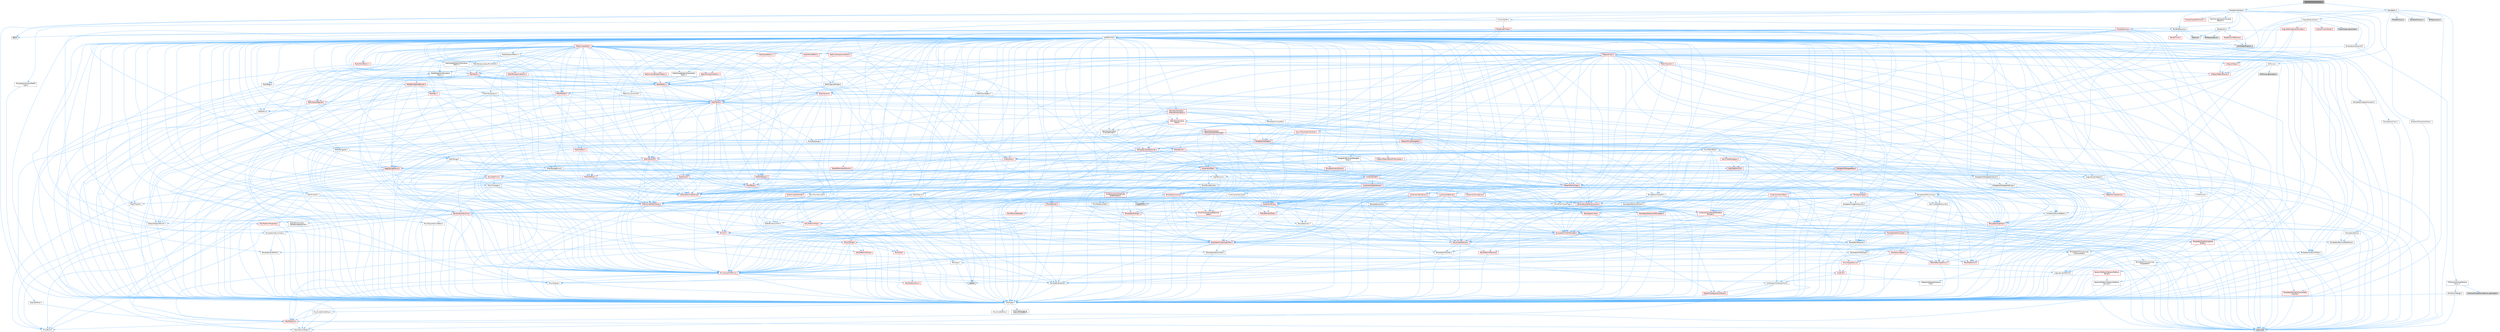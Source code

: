 digraph "MeshElementCollector.h"
{
 // INTERACTIVE_SVG=YES
 // LATEX_PDF_SIZE
  bgcolor="transparent";
  edge [fontname=Helvetica,fontsize=10,labelfontname=Helvetica,labelfontsize=10];
  node [fontname=Helvetica,fontsize=10,shape=box,height=0.2,width=0.4];
  Node1 [id="Node000001",label="MeshElementCollector.h",height=0.2,width=0.4,color="gray40", fillcolor="grey60", style="filled", fontcolor="black",tooltip=" "];
  Node1 -> Node2 [id="edge1_Node000001_Node000002",color="steelblue1",style="solid",tooltip=" "];
  Node2 [id="Node000002",label="MeshBatch.h",height=0.2,width=0.4,color="grey40", fillcolor="white", style="filled",URL="$d5/d9d/MeshBatch_8h.html",tooltip=" "];
  Node2 -> Node3 [id="edge2_Node000002_Node000003",color="steelblue1",style="solid",tooltip=" "];
  Node3 [id="Node000003",label="CoreTypes.h",height=0.2,width=0.4,color="grey40", fillcolor="white", style="filled",URL="$dc/dec/CoreTypes_8h.html",tooltip=" "];
  Node3 -> Node4 [id="edge3_Node000003_Node000004",color="steelblue1",style="solid",tooltip=" "];
  Node4 [id="Node000004",label="HAL/Platform.h",height=0.2,width=0.4,color="red", fillcolor="#FFF0F0", style="filled",URL="$d9/dd0/Platform_8h.html",tooltip=" "];
  Node4 -> Node5 [id="edge4_Node000004_Node000005",color="steelblue1",style="solid",tooltip=" "];
  Node5 [id="Node000005",label="Misc/Build.h",height=0.2,width=0.4,color="grey40", fillcolor="white", style="filled",URL="$d3/dbb/Build_8h.html",tooltip=" "];
  Node4 -> Node7 [id="edge5_Node000004_Node000007",color="steelblue1",style="solid",tooltip=" "];
  Node7 [id="Node000007",label="type_traits",height=0.2,width=0.4,color="grey60", fillcolor="#E0E0E0", style="filled",tooltip=" "];
  Node4 -> Node8 [id="edge6_Node000004_Node000008",color="steelblue1",style="solid",tooltip=" "];
  Node8 [id="Node000008",label="PreprocessorHelpers.h",height=0.2,width=0.4,color="grey40", fillcolor="white", style="filled",URL="$db/ddb/PreprocessorHelpers_8h.html",tooltip=" "];
  Node3 -> Node14 [id="edge7_Node000003_Node000014",color="steelblue1",style="solid",tooltip=" "];
  Node14 [id="Node000014",label="ProfilingDebugging\l/UMemoryDefines.h",height=0.2,width=0.4,color="grey40", fillcolor="white", style="filled",URL="$d2/da2/UMemoryDefines_8h.html",tooltip=" "];
  Node3 -> Node15 [id="edge8_Node000003_Node000015",color="steelblue1",style="solid",tooltip=" "];
  Node15 [id="Node000015",label="Misc/CoreMiscDefines.h",height=0.2,width=0.4,color="grey40", fillcolor="white", style="filled",URL="$da/d38/CoreMiscDefines_8h.html",tooltip=" "];
  Node15 -> Node4 [id="edge9_Node000015_Node000004",color="steelblue1",style="solid",tooltip=" "];
  Node15 -> Node8 [id="edge10_Node000015_Node000008",color="steelblue1",style="solid",tooltip=" "];
  Node3 -> Node16 [id="edge11_Node000003_Node000016",color="steelblue1",style="solid",tooltip=" "];
  Node16 [id="Node000016",label="Misc/CoreDefines.h",height=0.2,width=0.4,color="grey40", fillcolor="white", style="filled",URL="$d3/dd2/CoreDefines_8h.html",tooltip=" "];
  Node2 -> Node17 [id="edge12_Node000002_Node000017",color="steelblue1",style="solid",tooltip=" "];
  Node17 [id="Node000017",label="Containers/ArrayView.h",height=0.2,width=0.4,color="grey40", fillcolor="white", style="filled",URL="$d7/df4/ArrayView_8h.html",tooltip=" "];
  Node17 -> Node3 [id="edge13_Node000017_Node000003",color="steelblue1",style="solid",tooltip=" "];
  Node17 -> Node18 [id="edge14_Node000017_Node000018",color="steelblue1",style="solid",tooltip=" "];
  Node18 [id="Node000018",label="Containers/ContainersFwd.h",height=0.2,width=0.4,color="grey40", fillcolor="white", style="filled",URL="$d4/d0a/ContainersFwd_8h.html",tooltip=" "];
  Node18 -> Node4 [id="edge15_Node000018_Node000004",color="steelblue1",style="solid",tooltip=" "];
  Node18 -> Node3 [id="edge16_Node000018_Node000003",color="steelblue1",style="solid",tooltip=" "];
  Node18 -> Node19 [id="edge17_Node000018_Node000019",color="steelblue1",style="solid",tooltip=" "];
  Node19 [id="Node000019",label="Traits/IsContiguousContainer.h",height=0.2,width=0.4,color="red", fillcolor="#FFF0F0", style="filled",URL="$d5/d3c/IsContiguousContainer_8h.html",tooltip=" "];
  Node19 -> Node3 [id="edge18_Node000019_Node000003",color="steelblue1",style="solid",tooltip=" "];
  Node17 -> Node22 [id="edge19_Node000017_Node000022",color="steelblue1",style="solid",tooltip=" "];
  Node22 [id="Node000022",label="Misc/AssertionMacros.h",height=0.2,width=0.4,color="red", fillcolor="#FFF0F0", style="filled",URL="$d0/dfa/AssertionMacros_8h.html",tooltip=" "];
  Node22 -> Node3 [id="edge20_Node000022_Node000003",color="steelblue1",style="solid",tooltip=" "];
  Node22 -> Node4 [id="edge21_Node000022_Node000004",color="steelblue1",style="solid",tooltip=" "];
  Node22 -> Node23 [id="edge22_Node000022_Node000023",color="steelblue1",style="solid",tooltip=" "];
  Node23 [id="Node000023",label="HAL/PlatformMisc.h",height=0.2,width=0.4,color="red", fillcolor="#FFF0F0", style="filled",URL="$d0/df5/PlatformMisc_8h.html",tooltip=" "];
  Node23 -> Node3 [id="edge23_Node000023_Node000003",color="steelblue1",style="solid",tooltip=" "];
  Node22 -> Node8 [id="edge24_Node000022_Node000008",color="steelblue1",style="solid",tooltip=" "];
  Node22 -> Node55 [id="edge25_Node000022_Node000055",color="steelblue1",style="solid",tooltip=" "];
  Node55 [id="Node000055",label="Templates/EnableIf.h",height=0.2,width=0.4,color="grey40", fillcolor="white", style="filled",URL="$d7/d60/EnableIf_8h.html",tooltip=" "];
  Node55 -> Node3 [id="edge26_Node000055_Node000003",color="steelblue1",style="solid",tooltip=" "];
  Node22 -> Node61 [id="edge27_Node000022_Node000061",color="steelblue1",style="solid",tooltip=" "];
  Node61 [id="Node000061",label="Misc/VarArgs.h",height=0.2,width=0.4,color="grey40", fillcolor="white", style="filled",URL="$d5/d6f/VarArgs_8h.html",tooltip=" "];
  Node61 -> Node3 [id="edge28_Node000061_Node000003",color="steelblue1",style="solid",tooltip=" "];
  Node22 -> Node68 [id="edge29_Node000022_Node000068",color="steelblue1",style="solid",tooltip=" "];
  Node68 [id="Node000068",label="atomic",height=0.2,width=0.4,color="grey60", fillcolor="#E0E0E0", style="filled",tooltip=" "];
  Node17 -> Node69 [id="edge30_Node000017_Node000069",color="steelblue1",style="solid",tooltip=" "];
  Node69 [id="Node000069",label="Misc/ReverseIterate.h",height=0.2,width=0.4,color="red", fillcolor="#FFF0F0", style="filled",URL="$db/de3/ReverseIterate_8h.html",tooltip=" "];
  Node69 -> Node4 [id="edge31_Node000069_Node000004",color="steelblue1",style="solid",tooltip=" "];
  Node17 -> Node71 [id="edge32_Node000017_Node000071",color="steelblue1",style="solid",tooltip=" "];
  Node71 [id="Node000071",label="Misc/IntrusiveUnsetOptional\lState.h",height=0.2,width=0.4,color="red", fillcolor="#FFF0F0", style="filled",URL="$d2/d0a/IntrusiveUnsetOptionalState_8h.html",tooltip=" "];
  Node17 -> Node73 [id="edge33_Node000017_Node000073",color="steelblue1",style="solid",tooltip=" "];
  Node73 [id="Node000073",label="Templates/Invoke.h",height=0.2,width=0.4,color="red", fillcolor="#FFF0F0", style="filled",URL="$d7/deb/Invoke_8h.html",tooltip=" "];
  Node73 -> Node3 [id="edge34_Node000073_Node000003",color="steelblue1",style="solid",tooltip=" "];
  Node73 -> Node75 [id="edge35_Node000073_Node000075",color="steelblue1",style="solid",tooltip=" "];
  Node75 [id="Node000075",label="Templates/UnrealTemplate.h",height=0.2,width=0.4,color="red", fillcolor="#FFF0F0", style="filled",URL="$d4/d24/UnrealTemplate_8h.html",tooltip=" "];
  Node75 -> Node3 [id="edge36_Node000075_Node000003",color="steelblue1",style="solid",tooltip=" "];
  Node75 -> Node76 [id="edge37_Node000075_Node000076",color="steelblue1",style="solid",tooltip=" "];
  Node76 [id="Node000076",label="Templates/IsPointer.h",height=0.2,width=0.4,color="grey40", fillcolor="white", style="filled",URL="$d7/d05/IsPointer_8h.html",tooltip=" "];
  Node76 -> Node3 [id="edge38_Node000076_Node000003",color="steelblue1",style="solid",tooltip=" "];
  Node75 -> Node77 [id="edge39_Node000075_Node000077",color="steelblue1",style="solid",tooltip=" "];
  Node77 [id="Node000077",label="HAL/UnrealMemory.h",height=0.2,width=0.4,color="red", fillcolor="#FFF0F0", style="filled",URL="$d9/d96/UnrealMemory_8h.html",tooltip=" "];
  Node77 -> Node3 [id="edge40_Node000077_Node000003",color="steelblue1",style="solid",tooltip=" "];
  Node77 -> Node81 [id="edge41_Node000077_Node000081",color="steelblue1",style="solid",tooltip=" "];
  Node81 [id="Node000081",label="HAL/MemoryBase.h",height=0.2,width=0.4,color="red", fillcolor="#FFF0F0", style="filled",URL="$d6/d9f/MemoryBase_8h.html",tooltip=" "];
  Node81 -> Node3 [id="edge42_Node000081_Node000003",color="steelblue1",style="solid",tooltip=" "];
  Node81 -> Node48 [id="edge43_Node000081_Node000048",color="steelblue1",style="solid",tooltip=" "];
  Node48 [id="Node000048",label="HAL/PlatformAtomics.h",height=0.2,width=0.4,color="red", fillcolor="#FFF0F0", style="filled",URL="$d3/d36/PlatformAtomics_8h.html",tooltip=" "];
  Node48 -> Node3 [id="edge44_Node000048_Node000003",color="steelblue1",style="solid",tooltip=" "];
  Node81 -> Node31 [id="edge45_Node000081_Node000031",color="steelblue1",style="solid",tooltip=" "];
  Node31 [id="Node000031",label="HAL/PlatformCrt.h",height=0.2,width=0.4,color="red", fillcolor="#FFF0F0", style="filled",URL="$d8/d75/PlatformCrt_8h.html",tooltip=" "];
  Node81 -> Node82 [id="edge46_Node000081_Node000082",color="steelblue1",style="solid",tooltip=" "];
  Node82 [id="Node000082",label="Misc/Exec.h",height=0.2,width=0.4,color="grey40", fillcolor="white", style="filled",URL="$de/ddb/Exec_8h.html",tooltip=" "];
  Node82 -> Node3 [id="edge47_Node000082_Node000003",color="steelblue1",style="solid",tooltip=" "];
  Node82 -> Node22 [id="edge48_Node000082_Node000022",color="steelblue1",style="solid",tooltip=" "];
  Node81 -> Node83 [id="edge49_Node000081_Node000083",color="steelblue1",style="solid",tooltip=" "];
  Node83 [id="Node000083",label="Misc/OutputDevice.h",height=0.2,width=0.4,color="red", fillcolor="#FFF0F0", style="filled",URL="$d7/d32/OutputDevice_8h.html",tooltip=" "];
  Node83 -> Node27 [id="edge50_Node000083_Node000027",color="steelblue1",style="solid",tooltip=" "];
  Node27 [id="Node000027",label="CoreFwd.h",height=0.2,width=0.4,color="red", fillcolor="#FFF0F0", style="filled",URL="$d1/d1e/CoreFwd_8h.html",tooltip=" "];
  Node27 -> Node3 [id="edge51_Node000027_Node000003",color="steelblue1",style="solid",tooltip=" "];
  Node27 -> Node18 [id="edge52_Node000027_Node000018",color="steelblue1",style="solid",tooltip=" "];
  Node27 -> Node29 [id="edge53_Node000027_Node000029",color="steelblue1",style="solid",tooltip=" "];
  Node29 [id="Node000029",label="UObject/UObjectHierarchy\lFwd.h",height=0.2,width=0.4,color="grey40", fillcolor="white", style="filled",URL="$d3/d13/UObjectHierarchyFwd_8h.html",tooltip=" "];
  Node83 -> Node3 [id="edge54_Node000083_Node000003",color="steelblue1",style="solid",tooltip=" "];
  Node83 -> Node84 [id="edge55_Node000083_Node000084",color="steelblue1",style="solid",tooltip=" "];
  Node84 [id="Node000084",label="Logging/LogVerbosity.h",height=0.2,width=0.4,color="grey40", fillcolor="white", style="filled",URL="$d2/d8f/LogVerbosity_8h.html",tooltip=" "];
  Node84 -> Node3 [id="edge56_Node000084_Node000003",color="steelblue1",style="solid",tooltip=" "];
  Node83 -> Node61 [id="edge57_Node000083_Node000061",color="steelblue1",style="solid",tooltip=" "];
  Node77 -> Node94 [id="edge58_Node000077_Node000094",color="steelblue1",style="solid",tooltip=" "];
  Node94 [id="Node000094",label="HAL/PlatformMemory.h",height=0.2,width=0.4,color="red", fillcolor="#FFF0F0", style="filled",URL="$de/d68/PlatformMemory_8h.html",tooltip=" "];
  Node94 -> Node3 [id="edge59_Node000094_Node000003",color="steelblue1",style="solid",tooltip=" "];
  Node77 -> Node76 [id="edge60_Node000077_Node000076",color="steelblue1",style="solid",tooltip=" "];
  Node75 -> Node99 [id="edge61_Node000075_Node000099",color="steelblue1",style="solid",tooltip=" "];
  Node99 [id="Node000099",label="Templates/UnrealTypeTraits.h",height=0.2,width=0.4,color="red", fillcolor="#FFF0F0", style="filled",URL="$d2/d2d/UnrealTypeTraits_8h.html",tooltip=" "];
  Node99 -> Node3 [id="edge62_Node000099_Node000003",color="steelblue1",style="solid",tooltip=" "];
  Node99 -> Node76 [id="edge63_Node000099_Node000076",color="steelblue1",style="solid",tooltip=" "];
  Node99 -> Node22 [id="edge64_Node000099_Node000022",color="steelblue1",style="solid",tooltip=" "];
  Node99 -> Node90 [id="edge65_Node000099_Node000090",color="steelblue1",style="solid",tooltip=" "];
  Node90 [id="Node000090",label="Templates/AndOrNot.h",height=0.2,width=0.4,color="grey40", fillcolor="white", style="filled",URL="$db/d0a/AndOrNot_8h.html",tooltip=" "];
  Node90 -> Node3 [id="edge66_Node000090_Node000003",color="steelblue1",style="solid",tooltip=" "];
  Node99 -> Node55 [id="edge67_Node000099_Node000055",color="steelblue1",style="solid",tooltip=" "];
  Node99 -> Node100 [id="edge68_Node000099_Node000100",color="steelblue1",style="solid",tooltip=" "];
  Node100 [id="Node000100",label="Templates/IsArithmetic.h",height=0.2,width=0.4,color="grey40", fillcolor="white", style="filled",URL="$d2/d5d/IsArithmetic_8h.html",tooltip=" "];
  Node100 -> Node3 [id="edge69_Node000100_Node000003",color="steelblue1",style="solid",tooltip=" "];
  Node99 -> Node102 [id="edge70_Node000099_Node000102",color="steelblue1",style="solid",tooltip=" "];
  Node102 [id="Node000102",label="Templates/IsPODType.h",height=0.2,width=0.4,color="grey40", fillcolor="white", style="filled",URL="$d7/db1/IsPODType_8h.html",tooltip=" "];
  Node102 -> Node3 [id="edge71_Node000102_Node000003",color="steelblue1",style="solid",tooltip=" "];
  Node99 -> Node103 [id="edge72_Node000099_Node000103",color="steelblue1",style="solid",tooltip=" "];
  Node103 [id="Node000103",label="Templates/IsUECoreType.h",height=0.2,width=0.4,color="grey40", fillcolor="white", style="filled",URL="$d1/db8/IsUECoreType_8h.html",tooltip=" "];
  Node103 -> Node3 [id="edge73_Node000103_Node000003",color="steelblue1",style="solid",tooltip=" "];
  Node103 -> Node7 [id="edge74_Node000103_Node000007",color="steelblue1",style="solid",tooltip=" "];
  Node99 -> Node91 [id="edge75_Node000099_Node000091",color="steelblue1",style="solid",tooltip=" "];
  Node91 [id="Node000091",label="Templates/IsTriviallyCopy\lConstructible.h",height=0.2,width=0.4,color="grey40", fillcolor="white", style="filled",URL="$d3/d78/IsTriviallyCopyConstructible_8h.html",tooltip=" "];
  Node91 -> Node3 [id="edge76_Node000091_Node000003",color="steelblue1",style="solid",tooltip=" "];
  Node91 -> Node7 [id="edge77_Node000091_Node000007",color="steelblue1",style="solid",tooltip=" "];
  Node75 -> Node104 [id="edge78_Node000075_Node000104",color="steelblue1",style="solid",tooltip=" "];
  Node104 [id="Node000104",label="Templates/RemoveReference.h",height=0.2,width=0.4,color="grey40", fillcolor="white", style="filled",URL="$da/dbe/RemoveReference_8h.html",tooltip=" "];
  Node104 -> Node3 [id="edge79_Node000104_Node000003",color="steelblue1",style="solid",tooltip=" "];
  Node75 -> Node63 [id="edge80_Node000075_Node000063",color="steelblue1",style="solid",tooltip=" "];
  Node63 [id="Node000063",label="Templates/Requires.h",height=0.2,width=0.4,color="grey40", fillcolor="white", style="filled",URL="$dc/d96/Requires_8h.html",tooltip=" "];
  Node63 -> Node55 [id="edge81_Node000063_Node000055",color="steelblue1",style="solid",tooltip=" "];
  Node63 -> Node7 [id="edge82_Node000063_Node000007",color="steelblue1",style="solid",tooltip=" "];
  Node75 -> Node105 [id="edge83_Node000075_Node000105",color="steelblue1",style="solid",tooltip=" "];
  Node105 [id="Node000105",label="Templates/TypeCompatible\lBytes.h",height=0.2,width=0.4,color="red", fillcolor="#FFF0F0", style="filled",URL="$df/d0a/TypeCompatibleBytes_8h.html",tooltip=" "];
  Node105 -> Node3 [id="edge84_Node000105_Node000003",color="steelblue1",style="solid",tooltip=" "];
  Node105 -> Node7 [id="edge85_Node000105_Node000007",color="steelblue1",style="solid",tooltip=" "];
  Node75 -> Node19 [id="edge86_Node000075_Node000019",color="steelblue1",style="solid",tooltip=" "];
  Node75 -> Node7 [id="edge87_Node000075_Node000007",color="steelblue1",style="solid",tooltip=" "];
  Node73 -> Node7 [id="edge88_Node000073_Node000007",color="steelblue1",style="solid",tooltip=" "];
  Node17 -> Node99 [id="edge89_Node000017_Node000099",color="steelblue1",style="solid",tooltip=" "];
  Node17 -> Node26 [id="edge90_Node000017_Node000026",color="steelblue1",style="solid",tooltip=" "];
  Node26 [id="Node000026",label="Traits/ElementType.h",height=0.2,width=0.4,color="red", fillcolor="#FFF0F0", style="filled",URL="$d5/d4f/ElementType_8h.html",tooltip=" "];
  Node26 -> Node4 [id="edge91_Node000026_Node000004",color="steelblue1",style="solid",tooltip=" "];
  Node26 -> Node7 [id="edge92_Node000026_Node000007",color="steelblue1",style="solid",tooltip=" "];
  Node17 -> Node107 [id="edge93_Node000017_Node000107",color="steelblue1",style="solid",tooltip=" "];
  Node107 [id="Node000107",label="Containers/Array.h",height=0.2,width=0.4,color="red", fillcolor="#FFF0F0", style="filled",URL="$df/dd0/Array_8h.html",tooltip=" "];
  Node107 -> Node3 [id="edge94_Node000107_Node000003",color="steelblue1",style="solid",tooltip=" "];
  Node107 -> Node22 [id="edge95_Node000107_Node000022",color="steelblue1",style="solid",tooltip=" "];
  Node107 -> Node71 [id="edge96_Node000107_Node000071",color="steelblue1",style="solid",tooltip=" "];
  Node107 -> Node69 [id="edge97_Node000107_Node000069",color="steelblue1",style="solid",tooltip=" "];
  Node107 -> Node77 [id="edge98_Node000107_Node000077",color="steelblue1",style="solid",tooltip=" "];
  Node107 -> Node99 [id="edge99_Node000107_Node000099",color="steelblue1",style="solid",tooltip=" "];
  Node107 -> Node75 [id="edge100_Node000107_Node000075",color="steelblue1",style="solid",tooltip=" "];
  Node107 -> Node109 [id="edge101_Node000107_Node000109",color="steelblue1",style="solid",tooltip=" "];
  Node109 [id="Node000109",label="Containers/ContainerAllocation\lPolicies.h",height=0.2,width=0.4,color="red", fillcolor="#FFF0F0", style="filled",URL="$d7/dff/ContainerAllocationPolicies_8h.html",tooltip=" "];
  Node109 -> Node3 [id="edge102_Node000109_Node000003",color="steelblue1",style="solid",tooltip=" "];
  Node109 -> Node109 [id="edge103_Node000109_Node000109",color="steelblue1",style="solid",tooltip=" "];
  Node109 -> Node111 [id="edge104_Node000109_Node000111",color="steelblue1",style="solid",tooltip=" "];
  Node111 [id="Node000111",label="HAL/PlatformMath.h",height=0.2,width=0.4,color="red", fillcolor="#FFF0F0", style="filled",URL="$dc/d53/PlatformMath_8h.html",tooltip=" "];
  Node111 -> Node3 [id="edge105_Node000111_Node000003",color="steelblue1",style="solid",tooltip=" "];
  Node109 -> Node77 [id="edge106_Node000109_Node000077",color="steelblue1",style="solid",tooltip=" "];
  Node109 -> Node41 [id="edge107_Node000109_Node000041",color="steelblue1",style="solid",tooltip=" "];
  Node41 [id="Node000041",label="Math/NumericLimits.h",height=0.2,width=0.4,color="grey40", fillcolor="white", style="filled",URL="$df/d1b/NumericLimits_8h.html",tooltip=" "];
  Node41 -> Node3 [id="edge108_Node000041_Node000003",color="steelblue1",style="solid",tooltip=" "];
  Node109 -> Node22 [id="edge109_Node000109_Node000022",color="steelblue1",style="solid",tooltip=" "];
  Node109 -> Node120 [id="edge110_Node000109_Node000120",color="steelblue1",style="solid",tooltip=" "];
  Node120 [id="Node000120",label="Templates/MemoryOps.h",height=0.2,width=0.4,color="red", fillcolor="#FFF0F0", style="filled",URL="$db/dea/MemoryOps_8h.html",tooltip=" "];
  Node120 -> Node3 [id="edge111_Node000120_Node000003",color="steelblue1",style="solid",tooltip=" "];
  Node120 -> Node77 [id="edge112_Node000120_Node000077",color="steelblue1",style="solid",tooltip=" "];
  Node120 -> Node92 [id="edge113_Node000120_Node000092",color="steelblue1",style="solid",tooltip=" "];
  Node92 [id="Node000092",label="Templates/IsTriviallyCopy\lAssignable.h",height=0.2,width=0.4,color="grey40", fillcolor="white", style="filled",URL="$d2/df2/IsTriviallyCopyAssignable_8h.html",tooltip=" "];
  Node92 -> Node3 [id="edge114_Node000092_Node000003",color="steelblue1",style="solid",tooltip=" "];
  Node92 -> Node7 [id="edge115_Node000092_Node000007",color="steelblue1",style="solid",tooltip=" "];
  Node120 -> Node91 [id="edge116_Node000120_Node000091",color="steelblue1",style="solid",tooltip=" "];
  Node120 -> Node63 [id="edge117_Node000120_Node000063",color="steelblue1",style="solid",tooltip=" "];
  Node120 -> Node99 [id="edge118_Node000120_Node000099",color="steelblue1",style="solid",tooltip=" "];
  Node120 -> Node7 [id="edge119_Node000120_Node000007",color="steelblue1",style="solid",tooltip=" "];
  Node109 -> Node105 [id="edge120_Node000109_Node000105",color="steelblue1",style="solid",tooltip=" "];
  Node109 -> Node7 [id="edge121_Node000109_Node000007",color="steelblue1",style="solid",tooltip=" "];
  Node107 -> Node122 [id="edge122_Node000107_Node000122",color="steelblue1",style="solid",tooltip=" "];
  Node122 [id="Node000122",label="Serialization/Archive.h",height=0.2,width=0.4,color="red", fillcolor="#FFF0F0", style="filled",URL="$d7/d3b/Archive_8h.html",tooltip=" "];
  Node122 -> Node27 [id="edge123_Node000122_Node000027",color="steelblue1",style="solid",tooltip=" "];
  Node122 -> Node3 [id="edge124_Node000122_Node000003",color="steelblue1",style="solid",tooltip=" "];
  Node122 -> Node123 [id="edge125_Node000122_Node000123",color="steelblue1",style="solid",tooltip=" "];
  Node123 [id="Node000123",label="HAL/PlatformProperties.h",height=0.2,width=0.4,color="red", fillcolor="#FFF0F0", style="filled",URL="$d9/db0/PlatformProperties_8h.html",tooltip=" "];
  Node123 -> Node3 [id="edge126_Node000123_Node000003",color="steelblue1",style="solid",tooltip=" "];
  Node122 -> Node126 [id="edge127_Node000122_Node000126",color="steelblue1",style="solid",tooltip=" "];
  Node126 [id="Node000126",label="Internationalization\l/TextNamespaceFwd.h",height=0.2,width=0.4,color="grey40", fillcolor="white", style="filled",URL="$d8/d97/TextNamespaceFwd_8h.html",tooltip=" "];
  Node126 -> Node3 [id="edge128_Node000126_Node000003",color="steelblue1",style="solid",tooltip=" "];
  Node122 -> Node22 [id="edge129_Node000122_Node000022",color="steelblue1",style="solid",tooltip=" "];
  Node122 -> Node5 [id="edge130_Node000122_Node000005",color="steelblue1",style="solid",tooltip=" "];
  Node122 -> Node127 [id="edge131_Node000122_Node000127",color="steelblue1",style="solid",tooltip=" "];
  Node127 [id="Node000127",label="Misc/EngineVersionBase.h",height=0.2,width=0.4,color="grey40", fillcolor="white", style="filled",URL="$d5/d2b/EngineVersionBase_8h.html",tooltip=" "];
  Node127 -> Node3 [id="edge132_Node000127_Node000003",color="steelblue1",style="solid",tooltip=" "];
  Node122 -> Node61 [id="edge133_Node000122_Node000061",color="steelblue1",style="solid",tooltip=" "];
  Node122 -> Node55 [id="edge134_Node000122_Node000055",color="steelblue1",style="solid",tooltip=" "];
  Node122 -> Node130 [id="edge135_Node000122_Node000130",color="steelblue1",style="solid",tooltip=" "];
  Node130 [id="Node000130",label="Templates/IsEnumClass.h",height=0.2,width=0.4,color="grey40", fillcolor="white", style="filled",URL="$d7/d15/IsEnumClass_8h.html",tooltip=" "];
  Node130 -> Node3 [id="edge136_Node000130_Node000003",color="steelblue1",style="solid",tooltip=" "];
  Node130 -> Node90 [id="edge137_Node000130_Node000090",color="steelblue1",style="solid",tooltip=" "];
  Node122 -> Node75 [id="edge138_Node000122_Node000075",color="steelblue1",style="solid",tooltip=" "];
  Node122 -> Node131 [id="edge139_Node000122_Node000131",color="steelblue1",style="solid",tooltip=" "];
  Node131 [id="Node000131",label="UObject/ObjectVersion.h",height=0.2,width=0.4,color="grey40", fillcolor="white", style="filled",URL="$da/d63/ObjectVersion_8h.html",tooltip=" "];
  Node131 -> Node3 [id="edge140_Node000131_Node000003",color="steelblue1",style="solid",tooltip=" "];
  Node107 -> Node73 [id="edge141_Node000107_Node000073",color="steelblue1",style="solid",tooltip=" "];
  Node107 -> Node151 [id="edge142_Node000107_Node000151",color="steelblue1",style="solid",tooltip=" "];
  Node151 [id="Node000151",label="Templates/Less.h",height=0.2,width=0.4,color="grey40", fillcolor="white", style="filled",URL="$de/dc8/Less_8h.html",tooltip=" "];
  Node151 -> Node3 [id="edge143_Node000151_Node000003",color="steelblue1",style="solid",tooltip=" "];
  Node151 -> Node75 [id="edge144_Node000151_Node000075",color="steelblue1",style="solid",tooltip=" "];
  Node107 -> Node63 [id="edge145_Node000107_Node000063",color="steelblue1",style="solid",tooltip=" "];
  Node107 -> Node159 [id="edge146_Node000107_Node000159",color="steelblue1",style="solid",tooltip=" "];
  Node159 [id="Node000159",label="Templates/Sorting.h",height=0.2,width=0.4,color="red", fillcolor="#FFF0F0", style="filled",URL="$d3/d9e/Sorting_8h.html",tooltip=" "];
  Node159 -> Node3 [id="edge147_Node000159_Node000003",color="steelblue1",style="solid",tooltip=" "];
  Node159 -> Node111 [id="edge148_Node000159_Node000111",color="steelblue1",style="solid",tooltip=" "];
  Node159 -> Node151 [id="edge149_Node000159_Node000151",color="steelblue1",style="solid",tooltip=" "];
  Node107 -> Node163 [id="edge150_Node000107_Node000163",color="steelblue1",style="solid",tooltip=" "];
  Node163 [id="Node000163",label="Templates/AlignmentTemplates.h",height=0.2,width=0.4,color="red", fillcolor="#FFF0F0", style="filled",URL="$dd/d32/AlignmentTemplates_8h.html",tooltip=" "];
  Node163 -> Node3 [id="edge151_Node000163_Node000003",color="steelblue1",style="solid",tooltip=" "];
  Node163 -> Node76 [id="edge152_Node000163_Node000076",color="steelblue1",style="solid",tooltip=" "];
  Node107 -> Node26 [id="edge153_Node000107_Node000026",color="steelblue1",style="solid",tooltip=" "];
  Node107 -> Node7 [id="edge154_Node000107_Node000007",color="steelblue1",style="solid",tooltip=" "];
  Node17 -> Node162 [id="edge155_Node000017_Node000162",color="steelblue1",style="solid",tooltip=" "];
  Node162 [id="Node000162",label="Math/UnrealMathUtility.h",height=0.2,width=0.4,color="red", fillcolor="#FFF0F0", style="filled",URL="$db/db8/UnrealMathUtility_8h.html",tooltip=" "];
  Node162 -> Node3 [id="edge156_Node000162_Node000003",color="steelblue1",style="solid",tooltip=" "];
  Node162 -> Node22 [id="edge157_Node000162_Node000022",color="steelblue1",style="solid",tooltip=" "];
  Node162 -> Node111 [id="edge158_Node000162_Node000111",color="steelblue1",style="solid",tooltip=" "];
  Node162 -> Node63 [id="edge159_Node000162_Node000063",color="steelblue1",style="solid",tooltip=" "];
  Node17 -> Node7 [id="edge160_Node000017_Node000007",color="steelblue1",style="solid",tooltip=" "];
  Node2 -> Node164 [id="edge161_Node000002_Node000164",color="steelblue1",style="solid",tooltip=" "];
  Node164 [id="Node000164",label="EngineDefines.h",height=0.2,width=0.4,color="grey40", fillcolor="white", style="filled",URL="$de/d63/EngineDefines_8h.html",tooltip=" "];
  Node164 -> Node4 [id="edge162_Node000164_Node000004",color="steelblue1",style="solid",tooltip=" "];
  Node2 -> Node165 [id="edge163_Node000002_Node000165",color="steelblue1",style="solid",tooltip=" "];
  Node165 [id="Node000165",label="Engine/EngineTypes.h",height=0.2,width=0.4,color="grey40", fillcolor="white", style="filled",URL="$df/dcf/EngineTypes_8h.html",tooltip=" "];
  Node165 -> Node43 [id="edge164_Node000165_Node000043",color="steelblue1",style="solid",tooltip=" "];
  Node43 [id="Node000043",label="Misc/EnumClassFlags.h",height=0.2,width=0.4,color="grey40", fillcolor="white", style="filled",URL="$d8/de7/EnumClassFlags_8h.html",tooltip=" "];
  Node165 -> Node166 [id="edge165_Node000165_Node000166",color="steelblue1",style="solid",tooltip=" "];
  Node166 [id="Node000166",label="UObject/ObjectMacros.h",height=0.2,width=0.4,color="red", fillcolor="#FFF0F0", style="filled",URL="$d8/d8d/ObjectMacros_8h.html",tooltip=" "];
  Node166 -> Node43 [id="edge166_Node000166_Node000043",color="steelblue1",style="solid",tooltip=" "];
  Node165 -> Node279 [id="edge167_Node000165_Node000279",color="steelblue1",style="solid",tooltip=" "];
  Node279 [id="Node000279",label="UObject/Object.h",height=0.2,width=0.4,color="red", fillcolor="#FFF0F0", style="filled",URL="$db/dbf/Object_8h.html",tooltip=" "];
  Node279 -> Node166 [id="edge168_Node000279_Node000166",color="steelblue1",style="solid",tooltip=" "];
  Node165 -> Node321 [id="edge169_Node000165_Node000321",color="steelblue1",style="solid",tooltip=" "];
  Node321 [id="Node000321",label="UObject/Class.h",height=0.2,width=0.4,color="red", fillcolor="#FFF0F0", style="filled",URL="$d4/d05/Class_8h.html",tooltip=" "];
  Node321 -> Node107 [id="edge170_Node000321_Node000107",color="steelblue1",style="solid",tooltip=" "];
  Node321 -> Node136 [id="edge171_Node000321_Node000136",color="steelblue1",style="solid",tooltip=" "];
  Node136 [id="Node000136",label="Containers/EnumAsByte.h",height=0.2,width=0.4,color="grey40", fillcolor="white", style="filled",URL="$d6/d9a/EnumAsByte_8h.html",tooltip=" "];
  Node136 -> Node3 [id="edge172_Node000136_Node000003",color="steelblue1",style="solid",tooltip=" "];
  Node136 -> Node102 [id="edge173_Node000136_Node000102",color="steelblue1",style="solid",tooltip=" "];
  Node136 -> Node137 [id="edge174_Node000136_Node000137",color="steelblue1",style="solid",tooltip=" "];
  Node137 [id="Node000137",label="Templates/TypeHash.h",height=0.2,width=0.4,color="red", fillcolor="#FFF0F0", style="filled",URL="$d1/d62/TypeHash_8h.html",tooltip=" "];
  Node137 -> Node3 [id="edge175_Node000137_Node000003",color="steelblue1",style="solid",tooltip=" "];
  Node137 -> Node63 [id="edge176_Node000137_Node000063",color="steelblue1",style="solid",tooltip=" "];
  Node137 -> Node138 [id="edge177_Node000137_Node000138",color="steelblue1",style="solid",tooltip=" "];
  Node138 [id="Node000138",label="Misc/Crc.h",height=0.2,width=0.4,color="red", fillcolor="#FFF0F0", style="filled",URL="$d4/dd2/Crc_8h.html",tooltip=" "];
  Node138 -> Node3 [id="edge178_Node000138_Node000003",color="steelblue1",style="solid",tooltip=" "];
  Node138 -> Node79 [id="edge179_Node000138_Node000079",color="steelblue1",style="solid",tooltip=" "];
  Node79 [id="Node000079",label="HAL/PlatformString.h",height=0.2,width=0.4,color="red", fillcolor="#FFF0F0", style="filled",URL="$db/db5/PlatformString_8h.html",tooltip=" "];
  Node79 -> Node3 [id="edge180_Node000079_Node000003",color="steelblue1",style="solid",tooltip=" "];
  Node138 -> Node22 [id="edge181_Node000138_Node000022",color="steelblue1",style="solid",tooltip=" "];
  Node138 -> Node139 [id="edge182_Node000138_Node000139",color="steelblue1",style="solid",tooltip=" "];
  Node139 [id="Node000139",label="Misc/CString.h",height=0.2,width=0.4,color="red", fillcolor="#FFF0F0", style="filled",URL="$d2/d49/CString_8h.html",tooltip=" "];
  Node139 -> Node3 [id="edge183_Node000139_Node000003",color="steelblue1",style="solid",tooltip=" "];
  Node139 -> Node31 [id="edge184_Node000139_Node000031",color="steelblue1",style="solid",tooltip=" "];
  Node139 -> Node79 [id="edge185_Node000139_Node000079",color="steelblue1",style="solid",tooltip=" "];
  Node139 -> Node22 [id="edge186_Node000139_Node000022",color="steelblue1",style="solid",tooltip=" "];
  Node139 -> Node140 [id="edge187_Node000139_Node000140",color="steelblue1",style="solid",tooltip=" "];
  Node140 [id="Node000140",label="Misc/Char.h",height=0.2,width=0.4,color="red", fillcolor="#FFF0F0", style="filled",URL="$d0/d58/Char_8h.html",tooltip=" "];
  Node140 -> Node3 [id="edge188_Node000140_Node000003",color="steelblue1",style="solid",tooltip=" "];
  Node140 -> Node7 [id="edge189_Node000140_Node000007",color="steelblue1",style="solid",tooltip=" "];
  Node139 -> Node61 [id="edge190_Node000139_Node000061",color="steelblue1",style="solid",tooltip=" "];
  Node138 -> Node140 [id="edge191_Node000138_Node000140",color="steelblue1",style="solid",tooltip=" "];
  Node138 -> Node99 [id="edge192_Node000138_Node000099",color="steelblue1",style="solid",tooltip=" "];
  Node137 -> Node7 [id="edge193_Node000137_Node000007",color="steelblue1",style="solid",tooltip=" "];
  Node321 -> Node188 [id="edge194_Node000321_Node000188",color="steelblue1",style="solid",tooltip=" "];
  Node188 [id="Node000188",label="Containers/Map.h",height=0.2,width=0.4,color="red", fillcolor="#FFF0F0", style="filled",URL="$df/d79/Map_8h.html",tooltip=" "];
  Node188 -> Node3 [id="edge195_Node000188_Node000003",color="steelblue1",style="solid",tooltip=" "];
  Node188 -> Node189 [id="edge196_Node000188_Node000189",color="steelblue1",style="solid",tooltip=" "];
  Node189 [id="Node000189",label="Algo/Reverse.h",height=0.2,width=0.4,color="grey40", fillcolor="white", style="filled",URL="$d5/d93/Reverse_8h.html",tooltip=" "];
  Node189 -> Node3 [id="edge197_Node000189_Node000003",color="steelblue1",style="solid",tooltip=" "];
  Node189 -> Node75 [id="edge198_Node000189_Node000075",color="steelblue1",style="solid",tooltip=" "];
  Node188 -> Node190 [id="edge199_Node000188_Node000190",color="steelblue1",style="solid",tooltip=" "];
  Node190 [id="Node000190",label="Containers/Set.h",height=0.2,width=0.4,color="red", fillcolor="#FFF0F0", style="filled",URL="$d4/d45/Set_8h.html",tooltip=" "];
  Node190 -> Node109 [id="edge200_Node000190_Node000109",color="steelblue1",style="solid",tooltip=" "];
  Node190 -> Node192 [id="edge201_Node000190_Node000192",color="steelblue1",style="solid",tooltip=" "];
  Node192 [id="Node000192",label="Containers/SparseArray.h",height=0.2,width=0.4,color="red", fillcolor="#FFF0F0", style="filled",URL="$d5/dbf/SparseArray_8h.html",tooltip=" "];
  Node192 -> Node3 [id="edge202_Node000192_Node000003",color="steelblue1",style="solid",tooltip=" "];
  Node192 -> Node22 [id="edge203_Node000192_Node000022",color="steelblue1",style="solid",tooltip=" "];
  Node192 -> Node77 [id="edge204_Node000192_Node000077",color="steelblue1",style="solid",tooltip=" "];
  Node192 -> Node99 [id="edge205_Node000192_Node000099",color="steelblue1",style="solid",tooltip=" "];
  Node192 -> Node75 [id="edge206_Node000192_Node000075",color="steelblue1",style="solid",tooltip=" "];
  Node192 -> Node109 [id="edge207_Node000192_Node000109",color="steelblue1",style="solid",tooltip=" "];
  Node192 -> Node151 [id="edge208_Node000192_Node000151",color="steelblue1",style="solid",tooltip=" "];
  Node192 -> Node107 [id="edge209_Node000192_Node000107",color="steelblue1",style="solid",tooltip=" "];
  Node192 -> Node162 [id="edge210_Node000192_Node000162",color="steelblue1",style="solid",tooltip=" "];
  Node192 -> Node193 [id="edge211_Node000192_Node000193",color="steelblue1",style="solid",tooltip=" "];
  Node193 [id="Node000193",label="Containers/ScriptArray.h",height=0.2,width=0.4,color="red", fillcolor="#FFF0F0", style="filled",URL="$dc/daf/ScriptArray_8h.html",tooltip=" "];
  Node193 -> Node3 [id="edge212_Node000193_Node000003",color="steelblue1",style="solid",tooltip=" "];
  Node193 -> Node22 [id="edge213_Node000193_Node000022",color="steelblue1",style="solid",tooltip=" "];
  Node193 -> Node77 [id="edge214_Node000193_Node000077",color="steelblue1",style="solid",tooltip=" "];
  Node193 -> Node109 [id="edge215_Node000193_Node000109",color="steelblue1",style="solid",tooltip=" "];
  Node193 -> Node107 [id="edge216_Node000193_Node000107",color="steelblue1",style="solid",tooltip=" "];
  Node192 -> Node194 [id="edge217_Node000192_Node000194",color="steelblue1",style="solid",tooltip=" "];
  Node194 [id="Node000194",label="Containers/BitArray.h",height=0.2,width=0.4,color="red", fillcolor="#FFF0F0", style="filled",URL="$d1/de4/BitArray_8h.html",tooltip=" "];
  Node194 -> Node109 [id="edge218_Node000194_Node000109",color="steelblue1",style="solid",tooltip=" "];
  Node194 -> Node3 [id="edge219_Node000194_Node000003",color="steelblue1",style="solid",tooltip=" "];
  Node194 -> Node48 [id="edge220_Node000194_Node000048",color="steelblue1",style="solid",tooltip=" "];
  Node194 -> Node77 [id="edge221_Node000194_Node000077",color="steelblue1",style="solid",tooltip=" "];
  Node194 -> Node162 [id="edge222_Node000194_Node000162",color="steelblue1",style="solid",tooltip=" "];
  Node194 -> Node22 [id="edge223_Node000194_Node000022",color="steelblue1",style="solid",tooltip=" "];
  Node194 -> Node43 [id="edge224_Node000194_Node000043",color="steelblue1",style="solid",tooltip=" "];
  Node194 -> Node122 [id="edge225_Node000194_Node000122",color="steelblue1",style="solid",tooltip=" "];
  Node194 -> Node133 [id="edge226_Node000194_Node000133",color="steelblue1",style="solid",tooltip=" "];
  Node133 [id="Node000133",label="Serialization/MemoryLayout.h",height=0.2,width=0.4,color="red", fillcolor="#FFF0F0", style="filled",URL="$d7/d66/MemoryLayout_8h.html",tooltip=" "];
  Node133 -> Node136 [id="edge227_Node000133_Node000136",color="steelblue1",style="solid",tooltip=" "];
  Node133 -> Node77 [id="edge228_Node000133_Node000077",color="steelblue1",style="solid",tooltip=" "];
  Node133 -> Node55 [id="edge229_Node000133_Node000055",color="steelblue1",style="solid",tooltip=" "];
  Node133 -> Node75 [id="edge230_Node000133_Node000075",color="steelblue1",style="solid",tooltip=" "];
  Node194 -> Node55 [id="edge231_Node000194_Node000055",color="steelblue1",style="solid",tooltip=" "];
  Node194 -> Node73 [id="edge232_Node000194_Node000073",color="steelblue1",style="solid",tooltip=" "];
  Node194 -> Node75 [id="edge233_Node000194_Node000075",color="steelblue1",style="solid",tooltip=" "];
  Node194 -> Node99 [id="edge234_Node000194_Node000099",color="steelblue1",style="solid",tooltip=" "];
  Node192 -> Node170 [id="edge235_Node000192_Node000170",color="steelblue1",style="solid",tooltip=" "];
  Node170 [id="Node000170",label="Containers/UnrealString.h",height=0.2,width=0.4,color="red", fillcolor="#FFF0F0", style="filled",URL="$d5/dba/UnrealString_8h.html",tooltip=" "];
  Node192 -> Node71 [id="edge236_Node000192_Node000071",color="steelblue1",style="solid",tooltip=" "];
  Node190 -> Node18 [id="edge237_Node000190_Node000018",color="steelblue1",style="solid",tooltip=" "];
  Node190 -> Node162 [id="edge238_Node000190_Node000162",color="steelblue1",style="solid",tooltip=" "];
  Node190 -> Node22 [id="edge239_Node000190_Node000022",color="steelblue1",style="solid",tooltip=" "];
  Node190 -> Node210 [id="edge240_Node000190_Node000210",color="steelblue1",style="solid",tooltip=" "];
  Node210 [id="Node000210",label="Misc/StructBuilder.h",height=0.2,width=0.4,color="grey40", fillcolor="white", style="filled",URL="$d9/db3/StructBuilder_8h.html",tooltip=" "];
  Node210 -> Node3 [id="edge241_Node000210_Node000003",color="steelblue1",style="solid",tooltip=" "];
  Node210 -> Node162 [id="edge242_Node000210_Node000162",color="steelblue1",style="solid",tooltip=" "];
  Node210 -> Node163 [id="edge243_Node000210_Node000163",color="steelblue1",style="solid",tooltip=" "];
  Node190 -> Node211 [id="edge244_Node000190_Node000211",color="steelblue1",style="solid",tooltip=" "];
  Node211 [id="Node000211",label="Templates/Function.h",height=0.2,width=0.4,color="red", fillcolor="#FFF0F0", style="filled",URL="$df/df5/Function_8h.html",tooltip=" "];
  Node211 -> Node3 [id="edge245_Node000211_Node000003",color="steelblue1",style="solid",tooltip=" "];
  Node211 -> Node22 [id="edge246_Node000211_Node000022",color="steelblue1",style="solid",tooltip=" "];
  Node211 -> Node71 [id="edge247_Node000211_Node000071",color="steelblue1",style="solid",tooltip=" "];
  Node211 -> Node77 [id="edge248_Node000211_Node000077",color="steelblue1",style="solid",tooltip=" "];
  Node211 -> Node99 [id="edge249_Node000211_Node000099",color="steelblue1",style="solid",tooltip=" "];
  Node211 -> Node73 [id="edge250_Node000211_Node000073",color="steelblue1",style="solid",tooltip=" "];
  Node211 -> Node75 [id="edge251_Node000211_Node000075",color="steelblue1",style="solid",tooltip=" "];
  Node211 -> Node63 [id="edge252_Node000211_Node000063",color="steelblue1",style="solid",tooltip=" "];
  Node211 -> Node162 [id="edge253_Node000211_Node000162",color="steelblue1",style="solid",tooltip=" "];
  Node211 -> Node7 [id="edge254_Node000211_Node000007",color="steelblue1",style="solid",tooltip=" "];
  Node190 -> Node159 [id="edge255_Node000190_Node000159",color="steelblue1",style="solid",tooltip=" "];
  Node190 -> Node137 [id="edge256_Node000190_Node000137",color="steelblue1",style="solid",tooltip=" "];
  Node190 -> Node75 [id="edge257_Node000190_Node000075",color="steelblue1",style="solid",tooltip=" "];
  Node190 -> Node7 [id="edge258_Node000190_Node000007",color="steelblue1",style="solid",tooltip=" "];
  Node188 -> Node170 [id="edge259_Node000188_Node000170",color="steelblue1",style="solid",tooltip=" "];
  Node188 -> Node22 [id="edge260_Node000188_Node000022",color="steelblue1",style="solid",tooltip=" "];
  Node188 -> Node210 [id="edge261_Node000188_Node000210",color="steelblue1",style="solid",tooltip=" "];
  Node188 -> Node211 [id="edge262_Node000188_Node000211",color="steelblue1",style="solid",tooltip=" "];
  Node188 -> Node159 [id="edge263_Node000188_Node000159",color="steelblue1",style="solid",tooltip=" "];
  Node188 -> Node214 [id="edge264_Node000188_Node000214",color="steelblue1",style="solid",tooltip=" "];
  Node214 [id="Node000214",label="Templates/Tuple.h",height=0.2,width=0.4,color="red", fillcolor="#FFF0F0", style="filled",URL="$d2/d4f/Tuple_8h.html",tooltip=" "];
  Node214 -> Node3 [id="edge265_Node000214_Node000003",color="steelblue1",style="solid",tooltip=" "];
  Node214 -> Node75 [id="edge266_Node000214_Node000075",color="steelblue1",style="solid",tooltip=" "];
  Node214 -> Node215 [id="edge267_Node000214_Node000215",color="steelblue1",style="solid",tooltip=" "];
  Node215 [id="Node000215",label="Delegates/IntegerSequence.h",height=0.2,width=0.4,color="grey40", fillcolor="white", style="filled",URL="$d2/dcc/IntegerSequence_8h.html",tooltip=" "];
  Node215 -> Node3 [id="edge268_Node000215_Node000003",color="steelblue1",style="solid",tooltip=" "];
  Node214 -> Node73 [id="edge269_Node000214_Node000073",color="steelblue1",style="solid",tooltip=" "];
  Node214 -> Node133 [id="edge270_Node000214_Node000133",color="steelblue1",style="solid",tooltip=" "];
  Node214 -> Node63 [id="edge271_Node000214_Node000063",color="steelblue1",style="solid",tooltip=" "];
  Node214 -> Node137 [id="edge272_Node000214_Node000137",color="steelblue1",style="solid",tooltip=" "];
  Node214 -> Node7 [id="edge273_Node000214_Node000007",color="steelblue1",style="solid",tooltip=" "];
  Node188 -> Node75 [id="edge274_Node000188_Node000075",color="steelblue1",style="solid",tooltip=" "];
  Node188 -> Node99 [id="edge275_Node000188_Node000099",color="steelblue1",style="solid",tooltip=" "];
  Node188 -> Node7 [id="edge276_Node000188_Node000007",color="steelblue1",style="solid",tooltip=" "];
  Node321 -> Node190 [id="edge277_Node000321_Node000190",color="steelblue1",style="solid",tooltip=" "];
  Node321 -> Node170 [id="edge278_Node000321_Node000170",color="steelblue1",style="solid",tooltip=" "];
  Node321 -> Node3 [id="edge279_Node000321_Node000003",color="steelblue1",style="solid",tooltip=" "];
  Node321 -> Node31 [id="edge280_Node000321_Node000031",color="steelblue1",style="solid",tooltip=" "];
  Node321 -> Node77 [id="edge281_Node000321_Node000077",color="steelblue1",style="solid",tooltip=" "];
  Node321 -> Node287 [id="edge282_Node000321_Node000287",color="steelblue1",style="solid",tooltip=" "];
  Node287 [id="Node000287",label="Internationalization\l/Text.h",height=0.2,width=0.4,color="red", fillcolor="#FFF0F0", style="filled",URL="$d6/d35/Text_8h.html",tooltip=" "];
  Node287 -> Node3 [id="edge283_Node000287_Node000003",color="steelblue1",style="solid",tooltip=" "];
  Node287 -> Node48 [id="edge284_Node000287_Node000048",color="steelblue1",style="solid",tooltip=" "];
  Node287 -> Node22 [id="edge285_Node000287_Node000022",color="steelblue1",style="solid",tooltip=" "];
  Node287 -> Node43 [id="edge286_Node000287_Node000043",color="steelblue1",style="solid",tooltip=" "];
  Node287 -> Node99 [id="edge287_Node000287_Node000099",color="steelblue1",style="solid",tooltip=" "];
  Node287 -> Node107 [id="edge288_Node000287_Node000107",color="steelblue1",style="solid",tooltip=" "];
  Node287 -> Node170 [id="edge289_Node000287_Node000170",color="steelblue1",style="solid",tooltip=" "];
  Node287 -> Node136 [id="edge290_Node000287_Node000136",color="steelblue1",style="solid",tooltip=" "];
  Node287 -> Node186 [id="edge291_Node000287_Node000186",color="steelblue1",style="solid",tooltip=" "];
  Node186 [id="Node000186",label="Templates/SharedPointer.h",height=0.2,width=0.4,color="red", fillcolor="#FFF0F0", style="filled",URL="$d2/d17/SharedPointer_8h.html",tooltip=" "];
  Node186 -> Node3 [id="edge292_Node000186_Node000003",color="steelblue1",style="solid",tooltip=" "];
  Node186 -> Node71 [id="edge293_Node000186_Node000071",color="steelblue1",style="solid",tooltip=" "];
  Node186 -> Node187 [id="edge294_Node000186_Node000187",color="steelblue1",style="solid",tooltip=" "];
  Node187 [id="Node000187",label="Templates/PointerIsConvertible\lFromTo.h",height=0.2,width=0.4,color="red", fillcolor="#FFF0F0", style="filled",URL="$d6/d65/PointerIsConvertibleFromTo_8h.html",tooltip=" "];
  Node187 -> Node3 [id="edge295_Node000187_Node000003",color="steelblue1",style="solid",tooltip=" "];
  Node187 -> Node7 [id="edge296_Node000187_Node000007",color="steelblue1",style="solid",tooltip=" "];
  Node186 -> Node22 [id="edge297_Node000186_Node000022",color="steelblue1",style="solid",tooltip=" "];
  Node186 -> Node77 [id="edge298_Node000186_Node000077",color="steelblue1",style="solid",tooltip=" "];
  Node186 -> Node107 [id="edge299_Node000186_Node000107",color="steelblue1",style="solid",tooltip=" "];
  Node186 -> Node188 [id="edge300_Node000186_Node000188",color="steelblue1",style="solid",tooltip=" "];
  Node186 -> Node217 [id="edge301_Node000186_Node000217",color="steelblue1",style="solid",tooltip=" "];
  Node217 [id="Node000217",label="CoreGlobals.h",height=0.2,width=0.4,color="red", fillcolor="#FFF0F0", style="filled",URL="$d5/d8c/CoreGlobals_8h.html",tooltip=" "];
  Node217 -> Node170 [id="edge302_Node000217_Node000170",color="steelblue1",style="solid",tooltip=" "];
  Node217 -> Node3 [id="edge303_Node000217_Node000003",color="steelblue1",style="solid",tooltip=" "];
  Node217 -> Node218 [id="edge304_Node000217_Node000218",color="steelblue1",style="solid",tooltip=" "];
  Node218 [id="Node000218",label="HAL/PlatformTLS.h",height=0.2,width=0.4,color="red", fillcolor="#FFF0F0", style="filled",URL="$d0/def/PlatformTLS_8h.html",tooltip=" "];
  Node218 -> Node3 [id="edge305_Node000218_Node000003",color="steelblue1",style="solid",tooltip=" "];
  Node217 -> Node221 [id="edge306_Node000217_Node000221",color="steelblue1",style="solid",tooltip=" "];
  Node221 [id="Node000221",label="Logging/LogMacros.h",height=0.2,width=0.4,color="red", fillcolor="#FFF0F0", style="filled",URL="$d0/d16/LogMacros_8h.html",tooltip=" "];
  Node221 -> Node170 [id="edge307_Node000221_Node000170",color="steelblue1",style="solid",tooltip=" "];
  Node221 -> Node3 [id="edge308_Node000221_Node000003",color="steelblue1",style="solid",tooltip=" "];
  Node221 -> Node8 [id="edge309_Node000221_Node000008",color="steelblue1",style="solid",tooltip=" "];
  Node221 -> Node222 [id="edge310_Node000221_Node000222",color="steelblue1",style="solid",tooltip=" "];
  Node222 [id="Node000222",label="Logging/LogCategory.h",height=0.2,width=0.4,color="grey40", fillcolor="white", style="filled",URL="$d9/d36/LogCategory_8h.html",tooltip=" "];
  Node222 -> Node3 [id="edge311_Node000222_Node000003",color="steelblue1",style="solid",tooltip=" "];
  Node222 -> Node84 [id="edge312_Node000222_Node000084",color="steelblue1",style="solid",tooltip=" "];
  Node222 -> Node169 [id="edge313_Node000222_Node000169",color="steelblue1",style="solid",tooltip=" "];
  Node169 [id="Node000169",label="UObject/NameTypes.h",height=0.2,width=0.4,color="red", fillcolor="#FFF0F0", style="filled",URL="$d6/d35/NameTypes_8h.html",tooltip=" "];
  Node169 -> Node3 [id="edge314_Node000169_Node000003",color="steelblue1",style="solid",tooltip=" "];
  Node169 -> Node22 [id="edge315_Node000169_Node000022",color="steelblue1",style="solid",tooltip=" "];
  Node169 -> Node77 [id="edge316_Node000169_Node000077",color="steelblue1",style="solid",tooltip=" "];
  Node169 -> Node99 [id="edge317_Node000169_Node000099",color="steelblue1",style="solid",tooltip=" "];
  Node169 -> Node75 [id="edge318_Node000169_Node000075",color="steelblue1",style="solid",tooltip=" "];
  Node169 -> Node170 [id="edge319_Node000169_Node000170",color="steelblue1",style="solid",tooltip=" "];
  Node169 -> Node177 [id="edge320_Node000169_Node000177",color="steelblue1",style="solid",tooltip=" "];
  Node177 [id="Node000177",label="Containers/StringConv.h",height=0.2,width=0.4,color="red", fillcolor="#FFF0F0", style="filled",URL="$d3/ddf/StringConv_8h.html",tooltip=" "];
  Node177 -> Node3 [id="edge321_Node000177_Node000003",color="steelblue1",style="solid",tooltip=" "];
  Node177 -> Node22 [id="edge322_Node000177_Node000022",color="steelblue1",style="solid",tooltip=" "];
  Node177 -> Node109 [id="edge323_Node000177_Node000109",color="steelblue1",style="solid",tooltip=" "];
  Node177 -> Node107 [id="edge324_Node000177_Node000107",color="steelblue1",style="solid",tooltip=" "];
  Node177 -> Node139 [id="edge325_Node000177_Node000139",color="steelblue1",style="solid",tooltip=" "];
  Node177 -> Node178 [id="edge326_Node000177_Node000178",color="steelblue1",style="solid",tooltip=" "];
  Node178 [id="Node000178",label="Templates/IsArray.h",height=0.2,width=0.4,color="grey40", fillcolor="white", style="filled",URL="$d8/d8d/IsArray_8h.html",tooltip=" "];
  Node178 -> Node3 [id="edge327_Node000178_Node000003",color="steelblue1",style="solid",tooltip=" "];
  Node177 -> Node75 [id="edge328_Node000177_Node000075",color="steelblue1",style="solid",tooltip=" "];
  Node177 -> Node99 [id="edge329_Node000177_Node000099",color="steelblue1",style="solid",tooltip=" "];
  Node177 -> Node26 [id="edge330_Node000177_Node000026",color="steelblue1",style="solid",tooltip=" "];
  Node177 -> Node19 [id="edge331_Node000177_Node000019",color="steelblue1",style="solid",tooltip=" "];
  Node177 -> Node7 [id="edge332_Node000177_Node000007",color="steelblue1",style="solid",tooltip=" "];
  Node169 -> Node179 [id="edge333_Node000169_Node000179",color="steelblue1",style="solid",tooltip=" "];
  Node179 [id="Node000179",label="UObject/UnrealNames.h",height=0.2,width=0.4,color="red", fillcolor="#FFF0F0", style="filled",URL="$d8/db1/UnrealNames_8h.html",tooltip=" "];
  Node179 -> Node3 [id="edge334_Node000179_Node000003",color="steelblue1",style="solid",tooltip=" "];
  Node169 -> Node133 [id="edge335_Node000169_Node000133",color="steelblue1",style="solid",tooltip=" "];
  Node169 -> Node71 [id="edge336_Node000169_Node000071",color="steelblue1",style="solid",tooltip=" "];
  Node221 -> Node84 [id="edge337_Node000221_Node000084",color="steelblue1",style="solid",tooltip=" "];
  Node221 -> Node22 [id="edge338_Node000221_Node000022",color="steelblue1",style="solid",tooltip=" "];
  Node221 -> Node5 [id="edge339_Node000221_Node000005",color="steelblue1",style="solid",tooltip=" "];
  Node221 -> Node61 [id="edge340_Node000221_Node000061",color="steelblue1",style="solid",tooltip=" "];
  Node221 -> Node55 [id="edge341_Node000221_Node000055",color="steelblue1",style="solid",tooltip=" "];
  Node221 -> Node7 [id="edge342_Node000221_Node000007",color="steelblue1",style="solid",tooltip=" "];
  Node217 -> Node5 [id="edge343_Node000217_Node000005",color="steelblue1",style="solid",tooltip=" "];
  Node217 -> Node43 [id="edge344_Node000217_Node000043",color="steelblue1",style="solid",tooltip=" "];
  Node217 -> Node83 [id="edge345_Node000217_Node000083",color="steelblue1",style="solid",tooltip=" "];
  Node217 -> Node169 [id="edge346_Node000217_Node000169",color="steelblue1",style="solid",tooltip=" "];
  Node217 -> Node68 [id="edge347_Node000217_Node000068",color="steelblue1",style="solid",tooltip=" "];
  Node287 -> Node291 [id="edge348_Node000287_Node000291",color="steelblue1",style="solid",tooltip=" "];
  Node291 [id="Node000291",label="Internationalization\l/CulturePointer.h",height=0.2,width=0.4,color="grey40", fillcolor="white", style="filled",URL="$d6/dbe/CulturePointer_8h.html",tooltip=" "];
  Node291 -> Node3 [id="edge349_Node000291_Node000003",color="steelblue1",style="solid",tooltip=" "];
  Node291 -> Node186 [id="edge350_Node000291_Node000186",color="steelblue1",style="solid",tooltip=" "];
  Node287 -> Node293 [id="edge351_Node000287_Node000293",color="steelblue1",style="solid",tooltip=" "];
  Node293 [id="Node000293",label="Internationalization\l/TextLocalizationManager.h",height=0.2,width=0.4,color="red", fillcolor="#FFF0F0", style="filled",URL="$d5/d2e/TextLocalizationManager_8h.html",tooltip=" "];
  Node293 -> Node107 [id="edge352_Node000293_Node000107",color="steelblue1",style="solid",tooltip=" "];
  Node293 -> Node17 [id="edge353_Node000293_Node000017",color="steelblue1",style="solid",tooltip=" "];
  Node293 -> Node109 [id="edge354_Node000293_Node000109",color="steelblue1",style="solid",tooltip=" "];
  Node293 -> Node188 [id="edge355_Node000293_Node000188",color="steelblue1",style="solid",tooltip=" "];
  Node293 -> Node190 [id="edge356_Node000293_Node000190",color="steelblue1",style="solid",tooltip=" "];
  Node293 -> Node170 [id="edge357_Node000293_Node000170",color="steelblue1",style="solid",tooltip=" "];
  Node293 -> Node3 [id="edge358_Node000293_Node000003",color="steelblue1",style="solid",tooltip=" "];
  Node293 -> Node168 [id="edge359_Node000293_Node000168",color="steelblue1",style="solid",tooltip=" "];
  Node168 [id="Node000168",label="Delegates/Delegate.h",height=0.2,width=0.4,color="red", fillcolor="#FFF0F0", style="filled",URL="$d4/d80/Delegate_8h.html",tooltip=" "];
  Node168 -> Node3 [id="edge360_Node000168_Node000003",color="steelblue1",style="solid",tooltip=" "];
  Node168 -> Node22 [id="edge361_Node000168_Node000022",color="steelblue1",style="solid",tooltip=" "];
  Node168 -> Node169 [id="edge362_Node000168_Node000169",color="steelblue1",style="solid",tooltip=" "];
  Node168 -> Node186 [id="edge363_Node000168_Node000186",color="steelblue1",style="solid",tooltip=" "];
  Node168 -> Node229 [id="edge364_Node000168_Node000229",color="steelblue1",style="solid",tooltip=" "];
  Node229 [id="Node000229",label="UObject/WeakObjectPtrTemplates.h",height=0.2,width=0.4,color="red", fillcolor="#FFF0F0", style="filled",URL="$d8/d3b/WeakObjectPtrTemplates_8h.html",tooltip=" "];
  Node229 -> Node3 [id="edge365_Node000229_Node000003",color="steelblue1",style="solid",tooltip=" "];
  Node229 -> Node63 [id="edge366_Node000229_Node000063",color="steelblue1",style="solid",tooltip=" "];
  Node229 -> Node188 [id="edge367_Node000229_Node000188",color="steelblue1",style="solid",tooltip=" "];
  Node229 -> Node7 [id="edge368_Node000229_Node000007",color="steelblue1",style="solid",tooltip=" "];
  Node168 -> Node232 [id="edge369_Node000168_Node000232",color="steelblue1",style="solid",tooltip=" "];
  Node232 [id="Node000232",label="Delegates/MulticastDelegate\lBase.h",height=0.2,width=0.4,color="grey40", fillcolor="white", style="filled",URL="$db/d16/MulticastDelegateBase_8h.html",tooltip=" "];
  Node232 -> Node227 [id="edge370_Node000232_Node000227",color="steelblue1",style="solid",tooltip=" "];
  Node227 [id="Node000227",label="AutoRTFM.h",height=0.2,width=0.4,color="grey60", fillcolor="#E0E0E0", style="filled",tooltip=" "];
  Node232 -> Node3 [id="edge371_Node000232_Node000003",color="steelblue1",style="solid",tooltip=" "];
  Node232 -> Node109 [id="edge372_Node000232_Node000109",color="steelblue1",style="solid",tooltip=" "];
  Node232 -> Node107 [id="edge373_Node000232_Node000107",color="steelblue1",style="solid",tooltip=" "];
  Node232 -> Node162 [id="edge374_Node000232_Node000162",color="steelblue1",style="solid",tooltip=" "];
  Node232 -> Node233 [id="edge375_Node000232_Node000233",color="steelblue1",style="solid",tooltip=" "];
  Node233 [id="Node000233",label="Delegates/IDelegateInstance.h",height=0.2,width=0.4,color="grey40", fillcolor="white", style="filled",URL="$d2/d10/IDelegateInstance_8h.html",tooltip=" "];
  Node233 -> Node3 [id="edge376_Node000233_Node000003",color="steelblue1",style="solid",tooltip=" "];
  Node233 -> Node137 [id="edge377_Node000233_Node000137",color="steelblue1",style="solid",tooltip=" "];
  Node233 -> Node169 [id="edge378_Node000233_Node000169",color="steelblue1",style="solid",tooltip=" "];
  Node233 -> Node234 [id="edge379_Node000233_Node000234",color="steelblue1",style="solid",tooltip=" "];
  Node234 [id="Node000234",label="Delegates/DelegateSettings.h",height=0.2,width=0.4,color="grey40", fillcolor="white", style="filled",URL="$d0/d97/DelegateSettings_8h.html",tooltip=" "];
  Node234 -> Node3 [id="edge380_Node000234_Node000003",color="steelblue1",style="solid",tooltip=" "];
  Node232 -> Node235 [id="edge381_Node000232_Node000235",color="steelblue1",style="solid",tooltip=" "];
  Node235 [id="Node000235",label="Delegates/DelegateBase.h",height=0.2,width=0.4,color="red", fillcolor="#FFF0F0", style="filled",URL="$da/d67/DelegateBase_8h.html",tooltip=" "];
  Node235 -> Node3 [id="edge382_Node000235_Node000003",color="steelblue1",style="solid",tooltip=" "];
  Node235 -> Node109 [id="edge383_Node000235_Node000109",color="steelblue1",style="solid",tooltip=" "];
  Node235 -> Node162 [id="edge384_Node000235_Node000162",color="steelblue1",style="solid",tooltip=" "];
  Node235 -> Node169 [id="edge385_Node000235_Node000169",color="steelblue1",style="solid",tooltip=" "];
  Node235 -> Node234 [id="edge386_Node000235_Node000234",color="steelblue1",style="solid",tooltip=" "];
  Node235 -> Node233 [id="edge387_Node000235_Node000233",color="steelblue1",style="solid",tooltip=" "];
  Node168 -> Node215 [id="edge388_Node000168_Node000215",color="steelblue1",style="solid",tooltip=" "];
  Node168 -> Node227 [id="edge389_Node000168_Node000227",color="steelblue1",style="solid",tooltip=" "];
  Node293 -> Node138 [id="edge390_Node000293_Node000138",color="steelblue1",style="solid",tooltip=" "];
  Node293 -> Node43 [id="edge391_Node000293_Node000043",color="steelblue1",style="solid",tooltip=" "];
  Node293 -> Node211 [id="edge392_Node000293_Node000211",color="steelblue1",style="solid",tooltip=" "];
  Node293 -> Node186 [id="edge393_Node000293_Node000186",color="steelblue1",style="solid",tooltip=" "];
  Node293 -> Node68 [id="edge394_Node000293_Node000068",color="steelblue1",style="solid",tooltip=" "];
  Node287 -> Node203 [id="edge395_Node000287_Node000203",color="steelblue1",style="solid",tooltip=" "];
  Node203 [id="Node000203",label="Misc/Optional.h",height=0.2,width=0.4,color="red", fillcolor="#FFF0F0", style="filled",URL="$d2/dae/Optional_8h.html",tooltip=" "];
  Node203 -> Node3 [id="edge396_Node000203_Node000003",color="steelblue1",style="solid",tooltip=" "];
  Node203 -> Node22 [id="edge397_Node000203_Node000022",color="steelblue1",style="solid",tooltip=" "];
  Node203 -> Node71 [id="edge398_Node000203_Node000071",color="steelblue1",style="solid",tooltip=" "];
  Node203 -> Node120 [id="edge399_Node000203_Node000120",color="steelblue1",style="solid",tooltip=" "];
  Node203 -> Node75 [id="edge400_Node000203_Node000075",color="steelblue1",style="solid",tooltip=" "];
  Node203 -> Node122 [id="edge401_Node000203_Node000122",color="steelblue1",style="solid",tooltip=" "];
  Node287 -> Node207 [id="edge402_Node000287_Node000207",color="steelblue1",style="solid",tooltip=" "];
  Node207 [id="Node000207",label="Templates/UniquePtr.h",height=0.2,width=0.4,color="grey40", fillcolor="white", style="filled",URL="$de/d1a/UniquePtr_8h.html",tooltip=" "];
  Node207 -> Node3 [id="edge403_Node000207_Node000003",color="steelblue1",style="solid",tooltip=" "];
  Node207 -> Node75 [id="edge404_Node000207_Node000075",color="steelblue1",style="solid",tooltip=" "];
  Node207 -> Node178 [id="edge405_Node000207_Node000178",color="steelblue1",style="solid",tooltip=" "];
  Node207 -> Node208 [id="edge406_Node000207_Node000208",color="steelblue1",style="solid",tooltip=" "];
  Node208 [id="Node000208",label="Templates/RemoveExtent.h",height=0.2,width=0.4,color="grey40", fillcolor="white", style="filled",URL="$dc/de9/RemoveExtent_8h.html",tooltip=" "];
  Node208 -> Node3 [id="edge407_Node000208_Node000003",color="steelblue1",style="solid",tooltip=" "];
  Node207 -> Node63 [id="edge408_Node000207_Node000063",color="steelblue1",style="solid",tooltip=" "];
  Node207 -> Node133 [id="edge409_Node000207_Node000133",color="steelblue1",style="solid",tooltip=" "];
  Node207 -> Node7 [id="edge410_Node000207_Node000007",color="steelblue1",style="solid",tooltip=" "];
  Node287 -> Node63 [id="edge411_Node000287_Node000063",color="steelblue1",style="solid",tooltip=" "];
  Node287 -> Node7 [id="edge412_Node000287_Node000007",color="steelblue1",style="solid",tooltip=" "];
  Node321 -> Node222 [id="edge413_Node000321_Node000222",color="steelblue1",style="solid",tooltip=" "];
  Node321 -> Node221 [id="edge414_Node000321_Node000221",color="steelblue1",style="solid",tooltip=" "];
  Node321 -> Node84 [id="edge415_Node000321_Node000084",color="steelblue1",style="solid",tooltip=" "];
  Node321 -> Node326 [id="edge416_Node000321_Node000326",color="steelblue1",style="solid",tooltip=" "];
  Node326 [id="Node000326",label="Math/Box2D.h",height=0.2,width=0.4,color="red", fillcolor="#FFF0F0", style="filled",URL="$d3/d1c/Box2D_8h.html",tooltip=" "];
  Node326 -> Node107 [id="edge417_Node000326_Node000107",color="steelblue1",style="solid",tooltip=" "];
  Node326 -> Node170 [id="edge418_Node000326_Node000170",color="steelblue1",style="solid",tooltip=" "];
  Node326 -> Node3 [id="edge419_Node000326_Node000003",color="steelblue1",style="solid",tooltip=" "];
  Node326 -> Node162 [id="edge420_Node000326_Node000162",color="steelblue1",style="solid",tooltip=" "];
  Node326 -> Node327 [id="edge421_Node000326_Node000327",color="steelblue1",style="solid",tooltip=" "];
  Node327 [id="Node000327",label="Math/Vector2D.h",height=0.2,width=0.4,color="red", fillcolor="#FFF0F0", style="filled",URL="$d3/db0/Vector2D_8h.html",tooltip=" "];
  Node327 -> Node3 [id="edge422_Node000327_Node000003",color="steelblue1",style="solid",tooltip=" "];
  Node327 -> Node22 [id="edge423_Node000327_Node000022",color="steelblue1",style="solid",tooltip=" "];
  Node327 -> Node138 [id="edge424_Node000327_Node000138",color="steelblue1",style="solid",tooltip=" "];
  Node327 -> Node162 [id="edge425_Node000327_Node000162",color="steelblue1",style="solid",tooltip=" "];
  Node327 -> Node170 [id="edge426_Node000327_Node000170",color="steelblue1",style="solid",tooltip=" "];
  Node327 -> Node267 [id="edge427_Node000327_Node000267",color="steelblue1",style="solid",tooltip=" "];
  Node267 [id="Node000267",label="Misc/Parse.h",height=0.2,width=0.4,color="red", fillcolor="#FFF0F0", style="filled",URL="$dc/d71/Parse_8h.html",tooltip=" "];
  Node267 -> Node170 [id="edge428_Node000267_Node000170",color="steelblue1",style="solid",tooltip=" "];
  Node267 -> Node3 [id="edge429_Node000267_Node000003",color="steelblue1",style="solid",tooltip=" "];
  Node267 -> Node31 [id="edge430_Node000267_Node000031",color="steelblue1",style="solid",tooltip=" "];
  Node267 -> Node5 [id="edge431_Node000267_Node000005",color="steelblue1",style="solid",tooltip=" "];
  Node267 -> Node43 [id="edge432_Node000267_Node000043",color="steelblue1",style="solid",tooltip=" "];
  Node267 -> Node211 [id="edge433_Node000267_Node000211",color="steelblue1",style="solid",tooltip=" "];
  Node327 -> Node276 [id="edge434_Node000327_Node000276",color="steelblue1",style="solid",tooltip=" "];
  Node276 [id="Node000276",label="Math/IntPoint.h",height=0.2,width=0.4,color="red", fillcolor="#FFF0F0", style="filled",URL="$d3/df7/IntPoint_8h.html",tooltip=" "];
  Node276 -> Node3 [id="edge435_Node000276_Node000003",color="steelblue1",style="solid",tooltip=" "];
  Node276 -> Node22 [id="edge436_Node000276_Node000022",color="steelblue1",style="solid",tooltip=" "];
  Node276 -> Node267 [id="edge437_Node000276_Node000267",color="steelblue1",style="solid",tooltip=" "];
  Node276 -> Node162 [id="edge438_Node000276_Node000162",color="steelblue1",style="solid",tooltip=" "];
  Node276 -> Node170 [id="edge439_Node000276_Node000170",color="steelblue1",style="solid",tooltip=" "];
  Node276 -> Node137 [id="edge440_Node000276_Node000137",color="steelblue1",style="solid",tooltip=" "];
  Node327 -> Node221 [id="edge441_Node000327_Node000221",color="steelblue1",style="solid",tooltip=" "];
  Node327 -> Node7 [id="edge442_Node000327_Node000007",color="steelblue1",style="solid",tooltip=" "];
  Node326 -> Node22 [id="edge443_Node000326_Node000022",color="steelblue1",style="solid",tooltip=" "];
  Node326 -> Node122 [id="edge444_Node000326_Node000122",color="steelblue1",style="solid",tooltip=" "];
  Node326 -> Node103 [id="edge445_Node000326_Node000103",color="steelblue1",style="solid",tooltip=" "];
  Node326 -> Node99 [id="edge446_Node000326_Node000099",color="steelblue1",style="solid",tooltip=" "];
  Node326 -> Node169 [id="edge447_Node000326_Node000169",color="steelblue1",style="solid",tooltip=" "];
  Node326 -> Node179 [id="edge448_Node000326_Node000179",color="steelblue1",style="solid",tooltip=" "];
  Node321 -> Node345 [id="edge449_Node000321_Node000345",color="steelblue1",style="solid",tooltip=" "];
  Node345 [id="Node000345",label="Math/Matrix.h",height=0.2,width=0.4,color="red", fillcolor="#FFF0F0", style="filled",URL="$d3/db1/Matrix_8h.html",tooltip=" "];
  Node345 -> Node3 [id="edge450_Node000345_Node000003",color="steelblue1",style="solid",tooltip=" "];
  Node345 -> Node77 [id="edge451_Node000345_Node000077",color="steelblue1",style="solid",tooltip=" "];
  Node345 -> Node162 [id="edge452_Node000345_Node000162",color="steelblue1",style="solid",tooltip=" "];
  Node345 -> Node170 [id="edge453_Node000345_Node000170",color="steelblue1",style="solid",tooltip=" "];
  Node345 -> Node332 [id="edge454_Node000345_Node000332",color="steelblue1",style="solid",tooltip=" "];
  Node332 [id="Node000332",label="Math/Vector.h",height=0.2,width=0.4,color="red", fillcolor="#FFF0F0", style="filled",URL="$d6/dbe/Vector_8h.html",tooltip=" "];
  Node332 -> Node3 [id="edge455_Node000332_Node000003",color="steelblue1",style="solid",tooltip=" "];
  Node332 -> Node22 [id="edge456_Node000332_Node000022",color="steelblue1",style="solid",tooltip=" "];
  Node332 -> Node41 [id="edge457_Node000332_Node000041",color="steelblue1",style="solid",tooltip=" "];
  Node332 -> Node138 [id="edge458_Node000332_Node000138",color="steelblue1",style="solid",tooltip=" "];
  Node332 -> Node162 [id="edge459_Node000332_Node000162",color="steelblue1",style="solid",tooltip=" "];
  Node332 -> Node170 [id="edge460_Node000332_Node000170",color="steelblue1",style="solid",tooltip=" "];
  Node332 -> Node267 [id="edge461_Node000332_Node000267",color="steelblue1",style="solid",tooltip=" "];
  Node332 -> Node266 [id="edge462_Node000332_Node000266",color="steelblue1",style="solid",tooltip=" "];
  Node266 [id="Node000266",label="Math/Color.h",height=0.2,width=0.4,color="red", fillcolor="#FFF0F0", style="filled",URL="$dd/dac/Color_8h.html",tooltip=" "];
  Node266 -> Node107 [id="edge463_Node000266_Node000107",color="steelblue1",style="solid",tooltip=" "];
  Node266 -> Node170 [id="edge464_Node000266_Node000170",color="steelblue1",style="solid",tooltip=" "];
  Node266 -> Node3 [id="edge465_Node000266_Node000003",color="steelblue1",style="solid",tooltip=" "];
  Node266 -> Node8 [id="edge466_Node000266_Node000008",color="steelblue1",style="solid",tooltip=" "];
  Node266 -> Node162 [id="edge467_Node000266_Node000162",color="steelblue1",style="solid",tooltip=" "];
  Node266 -> Node22 [id="edge468_Node000266_Node000022",color="steelblue1",style="solid",tooltip=" "];
  Node266 -> Node138 [id="edge469_Node000266_Node000138",color="steelblue1",style="solid",tooltip=" "];
  Node266 -> Node267 [id="edge470_Node000266_Node000267",color="steelblue1",style="solid",tooltip=" "];
  Node266 -> Node122 [id="edge471_Node000266_Node000122",color="steelblue1",style="solid",tooltip=" "];
  Node266 -> Node133 [id="edge472_Node000266_Node000133",color="steelblue1",style="solid",tooltip=" "];
  Node332 -> Node276 [id="edge473_Node000332_Node000276",color="steelblue1",style="solid",tooltip=" "];
  Node332 -> Node221 [id="edge474_Node000332_Node000221",color="steelblue1",style="solid",tooltip=" "];
  Node332 -> Node327 [id="edge475_Node000332_Node000327",color="steelblue1",style="solid",tooltip=" "];
  Node332 -> Node334 [id="edge476_Node000332_Node000334",color="steelblue1",style="solid",tooltip=" "];
  Node334 [id="Node000334",label="Misc/ByteSwap.h",height=0.2,width=0.4,color="grey40", fillcolor="white", style="filled",URL="$dc/dd7/ByteSwap_8h.html",tooltip=" "];
  Node334 -> Node3 [id="edge477_Node000334_Node000003",color="steelblue1",style="solid",tooltip=" "];
  Node334 -> Node31 [id="edge478_Node000334_Node000031",color="steelblue1",style="solid",tooltip=" "];
  Node332 -> Node287 [id="edge479_Node000332_Node000287",color="steelblue1",style="solid",tooltip=" "];
  Node332 -> Node335 [id="edge480_Node000332_Node000335",color="steelblue1",style="solid",tooltip=" "];
  Node335 [id="Node000335",label="Internationalization\l/Internationalization.h",height=0.2,width=0.4,color="red", fillcolor="#FFF0F0", style="filled",URL="$da/de4/Internationalization_8h.html",tooltip=" "];
  Node335 -> Node107 [id="edge481_Node000335_Node000107",color="steelblue1",style="solid",tooltip=" "];
  Node335 -> Node170 [id="edge482_Node000335_Node000170",color="steelblue1",style="solid",tooltip=" "];
  Node335 -> Node3 [id="edge483_Node000335_Node000003",color="steelblue1",style="solid",tooltip=" "];
  Node335 -> Node168 [id="edge484_Node000335_Node000168",color="steelblue1",style="solid",tooltip=" "];
  Node335 -> Node291 [id="edge485_Node000335_Node000291",color="steelblue1",style="solid",tooltip=" "];
  Node335 -> Node287 [id="edge486_Node000335_Node000287",color="steelblue1",style="solid",tooltip=" "];
  Node335 -> Node186 [id="edge487_Node000335_Node000186",color="steelblue1",style="solid",tooltip=" "];
  Node335 -> Node214 [id="edge488_Node000335_Node000214",color="steelblue1",style="solid",tooltip=" "];
  Node335 -> Node206 [id="edge489_Node000335_Node000206",color="steelblue1",style="solid",tooltip=" "];
  Node206 [id="Node000206",label="Templates/UniqueObj.h",height=0.2,width=0.4,color="grey40", fillcolor="white", style="filled",URL="$da/d95/UniqueObj_8h.html",tooltip=" "];
  Node206 -> Node3 [id="edge490_Node000206_Node000003",color="steelblue1",style="solid",tooltip=" "];
  Node206 -> Node207 [id="edge491_Node000206_Node000207",color="steelblue1",style="solid",tooltip=" "];
  Node335 -> Node169 [id="edge492_Node000335_Node000169",color="steelblue1",style="solid",tooltip=" "];
  Node332 -> Node336 [id="edge493_Node000332_Node000336",color="steelblue1",style="solid",tooltip=" "];
  Node336 [id="Node000336",label="Math/IntVector.h",height=0.2,width=0.4,color="red", fillcolor="#FFF0F0", style="filled",URL="$d7/d44/IntVector_8h.html",tooltip=" "];
  Node336 -> Node3 [id="edge494_Node000336_Node000003",color="steelblue1",style="solid",tooltip=" "];
  Node336 -> Node138 [id="edge495_Node000336_Node000138",color="steelblue1",style="solid",tooltip=" "];
  Node336 -> Node267 [id="edge496_Node000336_Node000267",color="steelblue1",style="solid",tooltip=" "];
  Node336 -> Node162 [id="edge497_Node000336_Node000162",color="steelblue1",style="solid",tooltip=" "];
  Node336 -> Node170 [id="edge498_Node000336_Node000170",color="steelblue1",style="solid",tooltip=" "];
  Node332 -> Node337 [id="edge499_Node000332_Node000337",color="steelblue1",style="solid",tooltip=" "];
  Node337 [id="Node000337",label="Math/Axis.h",height=0.2,width=0.4,color="grey40", fillcolor="white", style="filled",URL="$dd/dbb/Axis_8h.html",tooltip=" "];
  Node337 -> Node3 [id="edge500_Node000337_Node000003",color="steelblue1",style="solid",tooltip=" "];
  Node332 -> Node133 [id="edge501_Node000332_Node000133",color="steelblue1",style="solid",tooltip=" "];
  Node332 -> Node131 [id="edge502_Node000332_Node000131",color="steelblue1",style="solid",tooltip=" "];
  Node332 -> Node7 [id="edge503_Node000332_Node000007",color="steelblue1",style="solid",tooltip=" "];
  Node345 -> Node346 [id="edge504_Node000345_Node000346",color="steelblue1",style="solid",tooltip=" "];
  Node346 [id="Node000346",label="Math/Vector4.h",height=0.2,width=0.4,color="red", fillcolor="#FFF0F0", style="filled",URL="$d7/d36/Vector4_8h.html",tooltip=" "];
  Node346 -> Node3 [id="edge505_Node000346_Node000003",color="steelblue1",style="solid",tooltip=" "];
  Node346 -> Node138 [id="edge506_Node000346_Node000138",color="steelblue1",style="solid",tooltip=" "];
  Node346 -> Node162 [id="edge507_Node000346_Node000162",color="steelblue1",style="solid",tooltip=" "];
  Node346 -> Node170 [id="edge508_Node000346_Node000170",color="steelblue1",style="solid",tooltip=" "];
  Node346 -> Node267 [id="edge509_Node000346_Node000267",color="steelblue1",style="solid",tooltip=" "];
  Node346 -> Node221 [id="edge510_Node000346_Node000221",color="steelblue1",style="solid",tooltip=" "];
  Node346 -> Node327 [id="edge511_Node000346_Node000327",color="steelblue1",style="solid",tooltip=" "];
  Node346 -> Node332 [id="edge512_Node000346_Node000332",color="steelblue1",style="solid",tooltip=" "];
  Node346 -> Node133 [id="edge513_Node000346_Node000133",color="steelblue1",style="solid",tooltip=" "];
  Node346 -> Node63 [id="edge514_Node000346_Node000063",color="steelblue1",style="solid",tooltip=" "];
  Node346 -> Node7 [id="edge515_Node000346_Node000007",color="steelblue1",style="solid",tooltip=" "];
  Node345 -> Node344 [id="edge516_Node000345_Node000344",color="steelblue1",style="solid",tooltip=" "];
  Node344 [id="Node000344",label="Math/Rotator.h",height=0.2,width=0.4,color="red", fillcolor="#FFF0F0", style="filled",URL="$d8/d3a/Rotator_8h.html",tooltip=" "];
  Node344 -> Node3 [id="edge517_Node000344_Node000003",color="steelblue1",style="solid",tooltip=" "];
  Node344 -> Node162 [id="edge518_Node000344_Node000162",color="steelblue1",style="solid",tooltip=" "];
  Node344 -> Node170 [id="edge519_Node000344_Node000170",color="steelblue1",style="solid",tooltip=" "];
  Node344 -> Node267 [id="edge520_Node000344_Node000267",color="steelblue1",style="solid",tooltip=" "];
  Node344 -> Node221 [id="edge521_Node000344_Node000221",color="steelblue1",style="solid",tooltip=" "];
  Node344 -> Node332 [id="edge522_Node000344_Node000332",color="steelblue1",style="solid",tooltip=" "];
  Node344 -> Node339 [id="edge523_Node000344_Node000339",color="steelblue1",style="solid",tooltip=" "];
  Node339 [id="Node000339",label="Math/VectorRegister.h",height=0.2,width=0.4,color="red", fillcolor="#FFF0F0", style="filled",URL="$da/d8b/VectorRegister_8h.html",tooltip=" "];
  Node339 -> Node3 [id="edge524_Node000339_Node000003",color="steelblue1",style="solid",tooltip=" "];
  Node339 -> Node162 [id="edge525_Node000339_Node000162",color="steelblue1",style="solid",tooltip=" "];
  Node344 -> Node131 [id="edge526_Node000344_Node000131",color="steelblue1",style="solid",tooltip=" "];
  Node345 -> Node337 [id="edge527_Node000345_Node000337",color="steelblue1",style="solid",tooltip=" "];
  Node345 -> Node131 [id="edge528_Node000345_Node000131",color="steelblue1",style="solid",tooltip=" "];
  Node345 -> Node7 [id="edge529_Node000345_Node000007",color="steelblue1",style="solid",tooltip=" "];
  Node321 -> Node338 [id="edge530_Node000321_Node000338",color="steelblue1",style="solid",tooltip=" "];
  Node338 [id="Node000338",label="Math/Quat.h",height=0.2,width=0.4,color="red", fillcolor="#FFF0F0", style="filled",URL="$d9/de9/Quat_8h.html",tooltip=" "];
  Node338 -> Node3 [id="edge531_Node000338_Node000003",color="steelblue1",style="solid",tooltip=" "];
  Node338 -> Node22 [id="edge532_Node000338_Node000022",color="steelblue1",style="solid",tooltip=" "];
  Node338 -> Node162 [id="edge533_Node000338_Node000162",color="steelblue1",style="solid",tooltip=" "];
  Node338 -> Node170 [id="edge534_Node000338_Node000170",color="steelblue1",style="solid",tooltip=" "];
  Node338 -> Node221 [id="edge535_Node000338_Node000221",color="steelblue1",style="solid",tooltip=" "];
  Node338 -> Node332 [id="edge536_Node000338_Node000332",color="steelblue1",style="solid",tooltip=" "];
  Node338 -> Node339 [id="edge537_Node000338_Node000339",color="steelblue1",style="solid",tooltip=" "];
  Node338 -> Node344 [id="edge538_Node000338_Node000344",color="steelblue1",style="solid",tooltip=" "];
  Node338 -> Node345 [id="edge539_Node000338_Node000345",color="steelblue1",style="solid",tooltip=" "];
  Node338 -> Node131 [id="edge540_Node000338_Node000131",color="steelblue1",style="solid",tooltip=" "];
  Node321 -> Node344 [id="edge541_Node000321_Node000344",color="steelblue1",style="solid",tooltip=" "];
  Node321 -> Node353 [id="edge542_Node000321_Node000353",color="steelblue1",style="solid",tooltip=" "];
  Node353 [id="Node000353",label="Math/Transform.h",height=0.2,width=0.4,color="red", fillcolor="#FFF0F0", style="filled",URL="$de/d05/Math_2Transform_8h.html",tooltip=" "];
  Node353 -> Node3 [id="edge543_Node000353_Node000003",color="steelblue1",style="solid",tooltip=" "];
  Node353 -> Node8 [id="edge544_Node000353_Node000008",color="steelblue1",style="solid",tooltip=" "];
  Node353 -> Node338 [id="edge545_Node000353_Node000338",color="steelblue1",style="solid",tooltip=" "];
  Node353 -> Node133 [id="edge546_Node000353_Node000133",color="steelblue1",style="solid",tooltip=" "];
  Node353 -> Node103 [id="edge547_Node000353_Node000103",color="steelblue1",style="solid",tooltip=" "];
  Node353 -> Node169 [id="edge548_Node000353_Node000169",color="steelblue1",style="solid",tooltip=" "];
  Node353 -> Node179 [id="edge549_Node000353_Node000179",color="steelblue1",style="solid",tooltip=" "];
  Node321 -> Node327 [id="edge550_Node000321_Node000327",color="steelblue1",style="solid",tooltip=" "];
  Node321 -> Node346 [id="edge551_Node000321_Node000346",color="steelblue1",style="solid",tooltip=" "];
  Node321 -> Node22 [id="edge552_Node000321_Node000022",color="steelblue1",style="solid",tooltip=" "];
  Node321 -> Node139 [id="edge553_Node000321_Node000139",color="steelblue1",style="solid",tooltip=" "];
  Node321 -> Node43 [id="edge554_Node000321_Node000043",color="steelblue1",style="solid",tooltip=" "];
  Node321 -> Node203 [id="edge555_Node000321_Node000203",color="steelblue1",style="solid",tooltip=" "];
  Node321 -> Node163 [id="edge556_Node000321_Node000163",color="steelblue1",style="solid",tooltip=" "];
  Node321 -> Node55 [id="edge557_Node000321_Node000055",color="steelblue1",style="solid",tooltip=" "];
  Node321 -> Node102 [id="edge558_Node000321_Node000102",color="steelblue1",style="solid",tooltip=" "];
  Node321 -> Node103 [id="edge559_Node000321_Node000103",color="steelblue1",style="solid",tooltip=" "];
  Node321 -> Node214 [id="edge560_Node000321_Node000214",color="steelblue1",style="solid",tooltip=" "];
  Node321 -> Node105 [id="edge561_Node000321_Node000105",color="steelblue1",style="solid",tooltip=" "];
  Node321 -> Node75 [id="edge562_Node000321_Node000075",color="steelblue1",style="solid",tooltip=" "];
  Node321 -> Node99 [id="edge563_Node000321_Node000099",color="steelblue1",style="solid",tooltip=" "];
  Node321 -> Node169 [id="edge564_Node000321_Node000169",color="steelblue1",style="solid",tooltip=" "];
  Node321 -> Node279 [id="edge565_Node000321_Node000279",color="steelblue1",style="solid",tooltip=" "];
  Node321 -> Node166 [id="edge566_Node000321_Node000166",color="steelblue1",style="solid",tooltip=" "];
  Node321 -> Node179 [id="edge567_Node000321_Node000179",color="steelblue1",style="solid",tooltip=" "];
  Node321 -> Node7 [id="edge568_Node000321_Node000007",color="steelblue1",style="solid",tooltip=" "];
  Node321 -> Node68 [id="edge569_Node000321_Node000068",color="steelblue1",style="solid",tooltip=" "];
  Node165 -> Node423 [id="edge570_Node000165_Node000423",color="steelblue1",style="solid",tooltip=" "];
  Node423 [id="Node000423",label="Templates/SubclassOf.h",height=0.2,width=0.4,color="grey40", fillcolor="white", style="filled",URL="$d5/db4/SubclassOf_8h.html",tooltip=" "];
  Node423 -> Node321 [id="edge571_Node000423_Node000321",color="steelblue1",style="solid",tooltip=" "];
  Node423 -> Node7 [id="edge572_Node000423_Node000007",color="steelblue1",style="solid",tooltip=" "];
  Node165 -> Node424 [id="edge573_Node000165_Node000424",color="steelblue1",style="solid",tooltip=" "];
  Node424 [id="Node000424",label="Engine/TimerHandle.h",height=0.2,width=0.4,color="red", fillcolor="#FFF0F0", style="filled",URL="$d3/df1/TimerHandle_8h.html",tooltip=" "];
  Node165 -> Node426 [id="edge574_Node000165_Node000426",color="steelblue1",style="solid",tooltip=" "];
  Node426 [id="Node000426",label="Engine/NaniteAssemblyData.h",height=0.2,width=0.4,color="red", fillcolor="#FFF0F0", style="filled",URL="$d3/d5f/NaniteAssemblyData_8h.html",tooltip=" "];
  Node426 -> Node373 [id="edge575_Node000426_Node000373",color="steelblue1",style="solid",tooltip=" "];
  Node373 [id="Node000373",label="CoreMinimal.h",height=0.2,width=0.4,color="grey40", fillcolor="white", style="filled",URL="$d7/d67/CoreMinimal_8h.html",tooltip=" "];
  Node373 -> Node3 [id="edge576_Node000373_Node000003",color="steelblue1",style="solid",tooltip=" "];
  Node373 -> Node27 [id="edge577_Node000373_Node000027",color="steelblue1",style="solid",tooltip=" "];
  Node373 -> Node29 [id="edge578_Node000373_Node000029",color="steelblue1",style="solid",tooltip=" "];
  Node373 -> Node18 [id="edge579_Node000373_Node000018",color="steelblue1",style="solid",tooltip=" "];
  Node373 -> Node61 [id="edge580_Node000373_Node000061",color="steelblue1",style="solid",tooltip=" "];
  Node373 -> Node84 [id="edge581_Node000373_Node000084",color="steelblue1",style="solid",tooltip=" "];
  Node373 -> Node83 [id="edge582_Node000373_Node000083",color="steelblue1",style="solid",tooltip=" "];
  Node373 -> Node31 [id="edge583_Node000373_Node000031",color="steelblue1",style="solid",tooltip=" "];
  Node373 -> Node23 [id="edge584_Node000373_Node000023",color="steelblue1",style="solid",tooltip=" "];
  Node373 -> Node22 [id="edge585_Node000373_Node000022",color="steelblue1",style="solid",tooltip=" "];
  Node373 -> Node76 [id="edge586_Node000373_Node000076",color="steelblue1",style="solid",tooltip=" "];
  Node373 -> Node94 [id="edge587_Node000373_Node000094",color="steelblue1",style="solid",tooltip=" "];
  Node373 -> Node48 [id="edge588_Node000373_Node000048",color="steelblue1",style="solid",tooltip=" "];
  Node373 -> Node82 [id="edge589_Node000373_Node000082",color="steelblue1",style="solid",tooltip=" "];
  Node373 -> Node81 [id="edge590_Node000373_Node000081",color="steelblue1",style="solid",tooltip=" "];
  Node373 -> Node77 [id="edge591_Node000373_Node000077",color="steelblue1",style="solid",tooltip=" "];
  Node373 -> Node100 [id="edge592_Node000373_Node000100",color="steelblue1",style="solid",tooltip=" "];
  Node373 -> Node90 [id="edge593_Node000373_Node000090",color="steelblue1",style="solid",tooltip=" "];
  Node373 -> Node102 [id="edge594_Node000373_Node000102",color="steelblue1",style="solid",tooltip=" "];
  Node373 -> Node103 [id="edge595_Node000373_Node000103",color="steelblue1",style="solid",tooltip=" "];
  Node373 -> Node91 [id="edge596_Node000373_Node000091",color="steelblue1",style="solid",tooltip=" "];
  Node373 -> Node99 [id="edge597_Node000373_Node000099",color="steelblue1",style="solid",tooltip=" "];
  Node373 -> Node55 [id="edge598_Node000373_Node000055",color="steelblue1",style="solid",tooltip=" "];
  Node373 -> Node104 [id="edge599_Node000373_Node000104",color="steelblue1",style="solid",tooltip=" "];
  Node373 -> Node374 [id="edge600_Node000373_Node000374",color="steelblue1",style="solid",tooltip=" "];
  Node374 [id="Node000374",label="Templates/IntegralConstant.h",height=0.2,width=0.4,color="grey40", fillcolor="white", style="filled",URL="$db/d1b/IntegralConstant_8h.html",tooltip=" "];
  Node374 -> Node3 [id="edge601_Node000374_Node000003",color="steelblue1",style="solid",tooltip=" "];
  Node373 -> Node375 [id="edge602_Node000373_Node000375",color="steelblue1",style="solid",tooltip=" "];
  Node375 [id="Node000375",label="Templates/IsClass.h",height=0.2,width=0.4,color="grey40", fillcolor="white", style="filled",URL="$db/dcb/IsClass_8h.html",tooltip=" "];
  Node375 -> Node3 [id="edge603_Node000375_Node000003",color="steelblue1",style="solid",tooltip=" "];
  Node373 -> Node105 [id="edge604_Node000373_Node000105",color="steelblue1",style="solid",tooltip=" "];
  Node373 -> Node19 [id="edge605_Node000373_Node000019",color="steelblue1",style="solid",tooltip=" "];
  Node373 -> Node75 [id="edge606_Node000373_Node000075",color="steelblue1",style="solid",tooltip=" "];
  Node373 -> Node41 [id="edge607_Node000373_Node000041",color="steelblue1",style="solid",tooltip=" "];
  Node373 -> Node111 [id="edge608_Node000373_Node000111",color="steelblue1",style="solid",tooltip=" "];
  Node373 -> Node92 [id="edge609_Node000373_Node000092",color="steelblue1",style="solid",tooltip=" "];
  Node373 -> Node120 [id="edge610_Node000373_Node000120",color="steelblue1",style="solid",tooltip=" "];
  Node373 -> Node109 [id="edge611_Node000373_Node000109",color="steelblue1",style="solid",tooltip=" "];
  Node373 -> Node130 [id="edge612_Node000373_Node000130",color="steelblue1",style="solid",tooltip=" "];
  Node373 -> Node123 [id="edge613_Node000373_Node000123",color="steelblue1",style="solid",tooltip=" "];
  Node373 -> Node127 [id="edge614_Node000373_Node000127",color="steelblue1",style="solid",tooltip=" "];
  Node373 -> Node126 [id="edge615_Node000373_Node000126",color="steelblue1",style="solid",tooltip=" "];
  Node373 -> Node122 [id="edge616_Node000373_Node000122",color="steelblue1",style="solid",tooltip=" "];
  Node373 -> Node151 [id="edge617_Node000373_Node000151",color="steelblue1",style="solid",tooltip=" "];
  Node373 -> Node159 [id="edge618_Node000373_Node000159",color="steelblue1",style="solid",tooltip=" "];
  Node373 -> Node140 [id="edge619_Node000373_Node000140",color="steelblue1",style="solid",tooltip=" "];
  Node373 -> Node376 [id="edge620_Node000373_Node000376",color="steelblue1",style="solid",tooltip=" "];
  Node376 [id="Node000376",label="GenericPlatform/GenericPlatform\lStricmp.h",height=0.2,width=0.4,color="grey40", fillcolor="white", style="filled",URL="$d2/d86/GenericPlatformStricmp_8h.html",tooltip=" "];
  Node376 -> Node3 [id="edge621_Node000376_Node000003",color="steelblue1",style="solid",tooltip=" "];
  Node373 -> Node377 [id="edge622_Node000373_Node000377",color="steelblue1",style="solid",tooltip=" "];
  Node377 [id="Node000377",label="GenericPlatform/GenericPlatform\lString.h",height=0.2,width=0.4,color="red", fillcolor="#FFF0F0", style="filled",URL="$dd/d20/GenericPlatformString_8h.html",tooltip=" "];
  Node377 -> Node3 [id="edge623_Node000377_Node000003",color="steelblue1",style="solid",tooltip=" "];
  Node377 -> Node376 [id="edge624_Node000377_Node000376",color="steelblue1",style="solid",tooltip=" "];
  Node377 -> Node55 [id="edge625_Node000377_Node000055",color="steelblue1",style="solid",tooltip=" "];
  Node377 -> Node7 [id="edge626_Node000377_Node000007",color="steelblue1",style="solid",tooltip=" "];
  Node373 -> Node79 [id="edge627_Node000373_Node000079",color="steelblue1",style="solid",tooltip=" "];
  Node373 -> Node139 [id="edge628_Node000373_Node000139",color="steelblue1",style="solid",tooltip=" "];
  Node373 -> Node138 [id="edge629_Node000373_Node000138",color="steelblue1",style="solid",tooltip=" "];
  Node373 -> Node162 [id="edge630_Node000373_Node000162",color="steelblue1",style="solid",tooltip=" "];
  Node373 -> Node170 [id="edge631_Node000373_Node000170",color="steelblue1",style="solid",tooltip=" "];
  Node373 -> Node107 [id="edge632_Node000373_Node000107",color="steelblue1",style="solid",tooltip=" "];
  Node373 -> Node378 [id="edge633_Node000373_Node000378",color="steelblue1",style="solid",tooltip=" "];
  Node378 [id="Node000378",label="Misc/FrameNumber.h",height=0.2,width=0.4,color="grey40", fillcolor="white", style="filled",URL="$dd/dbd/FrameNumber_8h.html",tooltip=" "];
  Node378 -> Node3 [id="edge634_Node000378_Node000003",color="steelblue1",style="solid",tooltip=" "];
  Node378 -> Node41 [id="edge635_Node000378_Node000041",color="steelblue1",style="solid",tooltip=" "];
  Node378 -> Node162 [id="edge636_Node000378_Node000162",color="steelblue1",style="solid",tooltip=" "];
  Node378 -> Node55 [id="edge637_Node000378_Node000055",color="steelblue1",style="solid",tooltip=" "];
  Node378 -> Node99 [id="edge638_Node000378_Node000099",color="steelblue1",style="solid",tooltip=" "];
  Node373 -> Node379 [id="edge639_Node000373_Node000379",color="steelblue1",style="solid",tooltip=" "];
  Node379 [id="Node000379",label="Misc/Timespan.h",height=0.2,width=0.4,color="grey40", fillcolor="white", style="filled",URL="$da/dd9/Timespan_8h.html",tooltip=" "];
  Node379 -> Node3 [id="edge640_Node000379_Node000003",color="steelblue1",style="solid",tooltip=" "];
  Node379 -> Node380 [id="edge641_Node000379_Node000380",color="steelblue1",style="solid",tooltip=" "];
  Node380 [id="Node000380",label="Math/Interval.h",height=0.2,width=0.4,color="grey40", fillcolor="white", style="filled",URL="$d1/d55/Interval_8h.html",tooltip=" "];
  Node380 -> Node3 [id="edge642_Node000380_Node000003",color="steelblue1",style="solid",tooltip=" "];
  Node380 -> Node100 [id="edge643_Node000380_Node000100",color="steelblue1",style="solid",tooltip=" "];
  Node380 -> Node99 [id="edge644_Node000380_Node000099",color="steelblue1",style="solid",tooltip=" "];
  Node380 -> Node41 [id="edge645_Node000380_Node000041",color="steelblue1",style="solid",tooltip=" "];
  Node380 -> Node162 [id="edge646_Node000380_Node000162",color="steelblue1",style="solid",tooltip=" "];
  Node379 -> Node162 [id="edge647_Node000379_Node000162",color="steelblue1",style="solid",tooltip=" "];
  Node379 -> Node22 [id="edge648_Node000379_Node000022",color="steelblue1",style="solid",tooltip=" "];
  Node373 -> Node177 [id="edge649_Node000373_Node000177",color="steelblue1",style="solid",tooltip=" "];
  Node373 -> Node179 [id="edge650_Node000373_Node000179",color="steelblue1",style="solid",tooltip=" "];
  Node373 -> Node169 [id="edge651_Node000373_Node000169",color="steelblue1",style="solid",tooltip=" "];
  Node373 -> Node267 [id="edge652_Node000373_Node000267",color="steelblue1",style="solid",tooltip=" "];
  Node373 -> Node163 [id="edge653_Node000373_Node000163",color="steelblue1",style="solid",tooltip=" "];
  Node373 -> Node210 [id="edge654_Node000373_Node000210",color="steelblue1",style="solid",tooltip=" "];
  Node373 -> Node113 [id="edge655_Node000373_Node000113",color="steelblue1",style="solid",tooltip=" "];
  Node113 [id="Node000113",label="Templates/Decay.h",height=0.2,width=0.4,color="grey40", fillcolor="white", style="filled",URL="$dd/d0f/Decay_8h.html",tooltip=" "];
  Node113 -> Node3 [id="edge656_Node000113_Node000003",color="steelblue1",style="solid",tooltip=" "];
  Node113 -> Node104 [id="edge657_Node000113_Node000104",color="steelblue1",style="solid",tooltip=" "];
  Node113 -> Node7 [id="edge658_Node000113_Node000007",color="steelblue1",style="solid",tooltip=" "];
  Node373 -> Node187 [id="edge659_Node000373_Node000187",color="steelblue1",style="solid",tooltip=" "];
  Node373 -> Node73 [id="edge660_Node000373_Node000073",color="steelblue1",style="solid",tooltip=" "];
  Node373 -> Node211 [id="edge661_Node000373_Node000211",color="steelblue1",style="solid",tooltip=" "];
  Node373 -> Node137 [id="edge662_Node000373_Node000137",color="steelblue1",style="solid",tooltip=" "];
  Node373 -> Node193 [id="edge663_Node000373_Node000193",color="steelblue1",style="solid",tooltip=" "];
  Node373 -> Node194 [id="edge664_Node000373_Node000194",color="steelblue1",style="solid",tooltip=" "];
  Node373 -> Node192 [id="edge665_Node000373_Node000192",color="steelblue1",style="solid",tooltip=" "];
  Node373 -> Node190 [id="edge666_Node000373_Node000190",color="steelblue1",style="solid",tooltip=" "];
  Node373 -> Node189 [id="edge667_Node000373_Node000189",color="steelblue1",style="solid",tooltip=" "];
  Node373 -> Node188 [id="edge668_Node000373_Node000188",color="steelblue1",style="solid",tooltip=" "];
  Node373 -> Node276 [id="edge669_Node000373_Node000276",color="steelblue1",style="solid",tooltip=" "];
  Node373 -> Node336 [id="edge670_Node000373_Node000336",color="steelblue1",style="solid",tooltip=" "];
  Node373 -> Node222 [id="edge671_Node000373_Node000222",color="steelblue1",style="solid",tooltip=" "];
  Node373 -> Node221 [id="edge672_Node000373_Node000221",color="steelblue1",style="solid",tooltip=" "];
  Node373 -> Node327 [id="edge673_Node000373_Node000327",color="steelblue1",style="solid",tooltip=" "];
  Node373 -> Node381 [id="edge674_Node000373_Node000381",color="steelblue1",style="solid",tooltip=" "];
  Node381 [id="Node000381",label="Math/IntRect.h",height=0.2,width=0.4,color="red", fillcolor="#FFF0F0", style="filled",URL="$d7/d53/IntRect_8h.html",tooltip=" "];
  Node381 -> Node3 [id="edge675_Node000381_Node000003",color="steelblue1",style="solid",tooltip=" "];
  Node381 -> Node162 [id="edge676_Node000381_Node000162",color="steelblue1",style="solid",tooltip=" "];
  Node381 -> Node170 [id="edge677_Node000381_Node000170",color="steelblue1",style="solid",tooltip=" "];
  Node381 -> Node276 [id="edge678_Node000381_Node000276",color="steelblue1",style="solid",tooltip=" "];
  Node381 -> Node327 [id="edge679_Node000381_Node000327",color="steelblue1",style="solid",tooltip=" "];
  Node373 -> Node334 [id="edge680_Node000373_Node000334",color="steelblue1",style="solid",tooltip=" "];
  Node373 -> Node136 [id="edge681_Node000373_Node000136",color="steelblue1",style="solid",tooltip=" "];
  Node373 -> Node218 [id="edge682_Node000373_Node000218",color="steelblue1",style="solid",tooltip=" "];
  Node373 -> Node217 [id="edge683_Node000373_Node000217",color="steelblue1",style="solid",tooltip=" "];
  Node373 -> Node186 [id="edge684_Node000373_Node000186",color="steelblue1",style="solid",tooltip=" "];
  Node373 -> Node291 [id="edge685_Node000373_Node000291",color="steelblue1",style="solid",tooltip=" "];
  Node373 -> Node229 [id="edge686_Node000373_Node000229",color="steelblue1",style="solid",tooltip=" "];
  Node373 -> Node234 [id="edge687_Node000373_Node000234",color="steelblue1",style="solid",tooltip=" "];
  Node373 -> Node233 [id="edge688_Node000373_Node000233",color="steelblue1",style="solid",tooltip=" "];
  Node373 -> Node235 [id="edge689_Node000373_Node000235",color="steelblue1",style="solid",tooltip=" "];
  Node373 -> Node232 [id="edge690_Node000373_Node000232",color="steelblue1",style="solid",tooltip=" "];
  Node373 -> Node215 [id="edge691_Node000373_Node000215",color="steelblue1",style="solid",tooltip=" "];
  Node373 -> Node214 [id="edge692_Node000373_Node000214",color="steelblue1",style="solid",tooltip=" "];
  Node373 -> Node369 [id="edge693_Node000373_Node000369",color="steelblue1",style="solid",tooltip=" "];
  Node369 [id="Node000369",label="UObject/ScriptDelegates.h",height=0.2,width=0.4,color="red", fillcolor="#FFF0F0", style="filled",URL="$de/d81/ScriptDelegates_8h.html",tooltip=" "];
  Node369 -> Node107 [id="edge694_Node000369_Node000107",color="steelblue1",style="solid",tooltip=" "];
  Node369 -> Node109 [id="edge695_Node000369_Node000109",color="steelblue1",style="solid",tooltip=" "];
  Node369 -> Node170 [id="edge696_Node000369_Node000170",color="steelblue1",style="solid",tooltip=" "];
  Node369 -> Node22 [id="edge697_Node000369_Node000022",color="steelblue1",style="solid",tooltip=" "];
  Node369 -> Node186 [id="edge698_Node000369_Node000186",color="steelblue1",style="solid",tooltip=" "];
  Node369 -> Node137 [id="edge699_Node000369_Node000137",color="steelblue1",style="solid",tooltip=" "];
  Node369 -> Node99 [id="edge700_Node000369_Node000099",color="steelblue1",style="solid",tooltip=" "];
  Node369 -> Node169 [id="edge701_Node000369_Node000169",color="steelblue1",style="solid",tooltip=" "];
  Node373 -> Node168 [id="edge702_Node000373_Node000168",color="steelblue1",style="solid",tooltip=" "];
  Node373 -> Node293 [id="edge703_Node000373_Node000293",color="steelblue1",style="solid",tooltip=" "];
  Node373 -> Node203 [id="edge704_Node000373_Node000203",color="steelblue1",style="solid",tooltip=" "];
  Node373 -> Node178 [id="edge705_Node000373_Node000178",color="steelblue1",style="solid",tooltip=" "];
  Node373 -> Node208 [id="edge706_Node000373_Node000208",color="steelblue1",style="solid",tooltip=" "];
  Node373 -> Node207 [id="edge707_Node000373_Node000207",color="steelblue1",style="solid",tooltip=" "];
  Node373 -> Node287 [id="edge708_Node000373_Node000287",color="steelblue1",style="solid",tooltip=" "];
  Node373 -> Node206 [id="edge709_Node000373_Node000206",color="steelblue1",style="solid",tooltip=" "];
  Node373 -> Node335 [id="edge710_Node000373_Node000335",color="steelblue1",style="solid",tooltip=" "];
  Node373 -> Node332 [id="edge711_Node000373_Node000332",color="steelblue1",style="solid",tooltip=" "];
  Node373 -> Node346 [id="edge712_Node000373_Node000346",color="steelblue1",style="solid",tooltip=" "];
  Node373 -> Node339 [id="edge713_Node000373_Node000339",color="steelblue1",style="solid",tooltip=" "];
  Node373 -> Node349 [id="edge714_Node000373_Node000349",color="steelblue1",style="solid",tooltip=" "];
  Node349 [id="Node000349",label="Math/TwoVectors.h",height=0.2,width=0.4,color="grey40", fillcolor="white", style="filled",URL="$d4/db4/TwoVectors_8h.html",tooltip=" "];
  Node349 -> Node3 [id="edge715_Node000349_Node000003",color="steelblue1",style="solid",tooltip=" "];
  Node349 -> Node22 [id="edge716_Node000349_Node000022",color="steelblue1",style="solid",tooltip=" "];
  Node349 -> Node162 [id="edge717_Node000349_Node000162",color="steelblue1",style="solid",tooltip=" "];
  Node349 -> Node170 [id="edge718_Node000349_Node000170",color="steelblue1",style="solid",tooltip=" "];
  Node349 -> Node332 [id="edge719_Node000349_Node000332",color="steelblue1",style="solid",tooltip=" "];
  Node373 -> Node382 [id="edge720_Node000373_Node000382",color="steelblue1",style="solid",tooltip=" "];
  Node382 [id="Node000382",label="Math/Edge.h",height=0.2,width=0.4,color="grey40", fillcolor="white", style="filled",URL="$d5/de0/Edge_8h.html",tooltip=" "];
  Node382 -> Node3 [id="edge721_Node000382_Node000003",color="steelblue1",style="solid",tooltip=" "];
  Node382 -> Node332 [id="edge722_Node000382_Node000332",color="steelblue1",style="solid",tooltip=" "];
  Node373 -> Node131 [id="edge723_Node000373_Node000131",color="steelblue1",style="solid",tooltip=" "];
  Node373 -> Node383 [id="edge724_Node000373_Node000383",color="steelblue1",style="solid",tooltip=" "];
  Node383 [id="Node000383",label="Math/CapsuleShape.h",height=0.2,width=0.4,color="grey40", fillcolor="white", style="filled",URL="$d3/d36/CapsuleShape_8h.html",tooltip=" "];
  Node383 -> Node3 [id="edge725_Node000383_Node000003",color="steelblue1",style="solid",tooltip=" "];
  Node383 -> Node332 [id="edge726_Node000383_Node000332",color="steelblue1",style="solid",tooltip=" "];
  Node373 -> Node344 [id="edge727_Node000373_Node000344",color="steelblue1",style="solid",tooltip=" "];
  Node373 -> Node384 [id="edge728_Node000373_Node000384",color="steelblue1",style="solid",tooltip=" "];
  Node384 [id="Node000384",label="Misc/DateTime.h",height=0.2,width=0.4,color="red", fillcolor="#FFF0F0", style="filled",URL="$d1/de9/DateTime_8h.html",tooltip=" "];
  Node384 -> Node170 [id="edge729_Node000384_Node000170",color="steelblue1",style="solid",tooltip=" "];
  Node384 -> Node3 [id="edge730_Node000384_Node000003",color="steelblue1",style="solid",tooltip=" "];
  Node384 -> Node379 [id="edge731_Node000384_Node000379",color="steelblue1",style="solid",tooltip=" "];
  Node384 -> Node122 [id="edge732_Node000384_Node000122",color="steelblue1",style="solid",tooltip=" "];
  Node384 -> Node137 [id="edge733_Node000384_Node000137",color="steelblue1",style="solid",tooltip=" "];
  Node373 -> Node385 [id="edge734_Node000373_Node000385",color="steelblue1",style="solid",tooltip=" "];
  Node385 [id="Node000385",label="Math/RangeBound.h",height=0.2,width=0.4,color="grey40", fillcolor="white", style="filled",URL="$d7/dd8/RangeBound_8h.html",tooltip=" "];
  Node385 -> Node3 [id="edge735_Node000385_Node000003",color="steelblue1",style="solid",tooltip=" "];
  Node385 -> Node22 [id="edge736_Node000385_Node000022",color="steelblue1",style="solid",tooltip=" "];
  Node385 -> Node137 [id="edge737_Node000385_Node000137",color="steelblue1",style="solid",tooltip=" "];
  Node385 -> Node136 [id="edge738_Node000385_Node000136",color="steelblue1",style="solid",tooltip=" "];
  Node385 -> Node378 [id="edge739_Node000385_Node000378",color="steelblue1",style="solid",tooltip=" "];
  Node385 -> Node384 [id="edge740_Node000385_Node000384",color="steelblue1",style="solid",tooltip=" "];
  Node373 -> Node386 [id="edge741_Node000373_Node000386",color="steelblue1",style="solid",tooltip=" "];
  Node386 [id="Node000386",label="Misc/AutomationEvent.h",height=0.2,width=0.4,color="red", fillcolor="#FFF0F0", style="filled",URL="$d1/d26/AutomationEvent_8h.html",tooltip=" "];
  Node386 -> Node3 [id="edge742_Node000386_Node000003",color="steelblue1",style="solid",tooltip=" "];
  Node386 -> Node384 [id="edge743_Node000386_Node000384",color="steelblue1",style="solid",tooltip=" "];
  Node373 -> Node387 [id="edge744_Node000373_Node000387",color="steelblue1",style="solid",tooltip=" "];
  Node387 [id="Node000387",label="Math/Range.h",height=0.2,width=0.4,color="grey40", fillcolor="white", style="filled",URL="$d9/db6/Range_8h.html",tooltip=" "];
  Node387 -> Node3 [id="edge745_Node000387_Node000003",color="steelblue1",style="solid",tooltip=" "];
  Node387 -> Node107 [id="edge746_Node000387_Node000107",color="steelblue1",style="solid",tooltip=" "];
  Node387 -> Node22 [id="edge747_Node000387_Node000022",color="steelblue1",style="solid",tooltip=" "];
  Node387 -> Node384 [id="edge748_Node000387_Node000384",color="steelblue1",style="solid",tooltip=" "];
  Node387 -> Node385 [id="edge749_Node000387_Node000385",color="steelblue1",style="solid",tooltip=" "];
  Node387 -> Node378 [id="edge750_Node000387_Node000378",color="steelblue1",style="solid",tooltip=" "];
  Node387 -> Node122 [id="edge751_Node000387_Node000122",color="steelblue1",style="solid",tooltip=" "];
  Node373 -> Node388 [id="edge752_Node000373_Node000388",color="steelblue1",style="solid",tooltip=" "];
  Node388 [id="Node000388",label="Math/RangeSet.h",height=0.2,width=0.4,color="grey40", fillcolor="white", style="filled",URL="$dc/d21/RangeSet_8h.html",tooltip=" "];
  Node388 -> Node3 [id="edge753_Node000388_Node000003",color="steelblue1",style="solid",tooltip=" "];
  Node388 -> Node107 [id="edge754_Node000388_Node000107",color="steelblue1",style="solid",tooltip=" "];
  Node388 -> Node387 [id="edge755_Node000388_Node000387",color="steelblue1",style="solid",tooltip=" "];
  Node388 -> Node122 [id="edge756_Node000388_Node000122",color="steelblue1",style="solid",tooltip=" "];
  Node373 -> Node380 [id="edge757_Node000373_Node000380",color="steelblue1",style="solid",tooltip=" "];
  Node373 -> Node351 [id="edge758_Node000373_Node000351",color="steelblue1",style="solid",tooltip=" "];
  Node351 [id="Node000351",label="Math/Box.h",height=0.2,width=0.4,color="red", fillcolor="#FFF0F0", style="filled",URL="$de/d0f/Box_8h.html",tooltip=" "];
  Node351 -> Node3 [id="edge759_Node000351_Node000003",color="steelblue1",style="solid",tooltip=" "];
  Node351 -> Node22 [id="edge760_Node000351_Node000022",color="steelblue1",style="solid",tooltip=" "];
  Node351 -> Node162 [id="edge761_Node000351_Node000162",color="steelblue1",style="solid",tooltip=" "];
  Node351 -> Node170 [id="edge762_Node000351_Node000170",color="steelblue1",style="solid",tooltip=" "];
  Node351 -> Node332 [id="edge763_Node000351_Node000332",color="steelblue1",style="solid",tooltip=" "];
  Node373 -> Node326 [id="edge764_Node000373_Node000326",color="steelblue1",style="solid",tooltip=" "];
  Node373 -> Node389 [id="edge765_Node000373_Node000389",color="steelblue1",style="solid",tooltip=" "];
  Node389 [id="Node000389",label="Math/BoxSphereBounds.h",height=0.2,width=0.4,color="red", fillcolor="#FFF0F0", style="filled",URL="$d3/d0a/BoxSphereBounds_8h.html",tooltip=" "];
  Node389 -> Node3 [id="edge766_Node000389_Node000003",color="steelblue1",style="solid",tooltip=" "];
  Node389 -> Node162 [id="edge767_Node000389_Node000162",color="steelblue1",style="solid",tooltip=" "];
  Node389 -> Node170 [id="edge768_Node000389_Node000170",color="steelblue1",style="solid",tooltip=" "];
  Node389 -> Node221 [id="edge769_Node000389_Node000221",color="steelblue1",style="solid",tooltip=" "];
  Node389 -> Node332 [id="edge770_Node000389_Node000332",color="steelblue1",style="solid",tooltip=" "];
  Node389 -> Node351 [id="edge771_Node000389_Node000351",color="steelblue1",style="solid",tooltip=" "];
  Node373 -> Node390 [id="edge772_Node000373_Node000390",color="steelblue1",style="solid",tooltip=" "];
  Node390 [id="Node000390",label="Math/OrientedBox.h",height=0.2,width=0.4,color="grey40", fillcolor="white", style="filled",URL="$d6/db1/OrientedBox_8h.html",tooltip=" "];
  Node390 -> Node3 [id="edge773_Node000390_Node000003",color="steelblue1",style="solid",tooltip=" "];
  Node390 -> Node332 [id="edge774_Node000390_Node000332",color="steelblue1",style="solid",tooltip=" "];
  Node390 -> Node380 [id="edge775_Node000390_Node000380",color="steelblue1",style="solid",tooltip=" "];
  Node373 -> Node337 [id="edge776_Node000373_Node000337",color="steelblue1",style="solid",tooltip=" "];
  Node373 -> Node345 [id="edge777_Node000373_Node000345",color="steelblue1",style="solid",tooltip=" "];
  Node373 -> Node358 [id="edge778_Node000373_Node000358",color="steelblue1",style="solid",tooltip=" "];
  Node358 [id="Node000358",label="Math/RotationTranslation\lMatrix.h",height=0.2,width=0.4,color="grey40", fillcolor="white", style="filled",URL="$d6/d6f/RotationTranslationMatrix_8h.html",tooltip=" "];
  Node358 -> Node3 [id="edge779_Node000358_Node000003",color="steelblue1",style="solid",tooltip=" "];
  Node358 -> Node162 [id="edge780_Node000358_Node000162",color="steelblue1",style="solid",tooltip=" "];
  Node358 -> Node339 [id="edge781_Node000358_Node000339",color="steelblue1",style="solid",tooltip=" "];
  Node358 -> Node345 [id="edge782_Node000358_Node000345",color="steelblue1",style="solid",tooltip=" "];
  Node373 -> Node391 [id="edge783_Node000373_Node000391",color="steelblue1",style="solid",tooltip=" "];
  Node391 [id="Node000391",label="Math/RotationAboutPointMatrix.h",height=0.2,width=0.4,color="grey40", fillcolor="white", style="filled",URL="$d9/d30/RotationAboutPointMatrix_8h.html",tooltip=" "];
  Node391 -> Node3 [id="edge784_Node000391_Node000003",color="steelblue1",style="solid",tooltip=" "];
  Node391 -> Node332 [id="edge785_Node000391_Node000332",color="steelblue1",style="solid",tooltip=" "];
  Node391 -> Node345 [id="edge786_Node000391_Node000345",color="steelblue1",style="solid",tooltip=" "];
  Node391 -> Node338 [id="edge787_Node000391_Node000338",color="steelblue1",style="solid",tooltip=" "];
  Node391 -> Node358 [id="edge788_Node000391_Node000358",color="steelblue1",style="solid",tooltip=" "];
  Node373 -> Node392 [id="edge789_Node000373_Node000392",color="steelblue1",style="solid",tooltip=" "];
  Node392 [id="Node000392",label="Math/ScaleRotationTranslation\lMatrix.h",height=0.2,width=0.4,color="grey40", fillcolor="white", style="filled",URL="$db/dbe/ScaleRotationTranslationMatrix_8h.html",tooltip=" "];
  Node392 -> Node3 [id="edge790_Node000392_Node000003",color="steelblue1",style="solid",tooltip=" "];
  Node392 -> Node162 [id="edge791_Node000392_Node000162",color="steelblue1",style="solid",tooltip=" "];
  Node392 -> Node345 [id="edge792_Node000392_Node000345",color="steelblue1",style="solid",tooltip=" "];
  Node373 -> Node357 [id="edge793_Node000373_Node000357",color="steelblue1",style="solid",tooltip=" "];
  Node357 [id="Node000357",label="Math/RotationMatrix.h",height=0.2,width=0.4,color="grey40", fillcolor="white", style="filled",URL="$d9/d6a/RotationMatrix_8h.html",tooltip=" "];
  Node357 -> Node3 [id="edge794_Node000357_Node000003",color="steelblue1",style="solid",tooltip=" "];
  Node357 -> Node332 [id="edge795_Node000357_Node000332",color="steelblue1",style="solid",tooltip=" "];
  Node357 -> Node344 [id="edge796_Node000357_Node000344",color="steelblue1",style="solid",tooltip=" "];
  Node357 -> Node345 [id="edge797_Node000357_Node000345",color="steelblue1",style="solid",tooltip=" "];
  Node357 -> Node358 [id="edge798_Node000357_Node000358",color="steelblue1",style="solid",tooltip=" "];
  Node357 -> Node359 [id="edge799_Node000357_Node000359",color="steelblue1",style="solid",tooltip=" "];
  Node359 [id="Node000359",label="Math/QuatRotationTranslation\lMatrix.h",height=0.2,width=0.4,color="grey40", fillcolor="white", style="filled",URL="$df/d18/QuatRotationTranslationMatrix_8h.html",tooltip=" "];
  Node359 -> Node3 [id="edge800_Node000359_Node000003",color="steelblue1",style="solid",tooltip=" "];
  Node359 -> Node22 [id="edge801_Node000359_Node000022",color="steelblue1",style="solid",tooltip=" "];
  Node359 -> Node332 [id="edge802_Node000359_Node000332",color="steelblue1",style="solid",tooltip=" "];
  Node359 -> Node345 [id="edge803_Node000359_Node000345",color="steelblue1",style="solid",tooltip=" "];
  Node359 -> Node338 [id="edge804_Node000359_Node000338",color="steelblue1",style="solid",tooltip=" "];
  Node373 -> Node338 [id="edge805_Node000373_Node000338",color="steelblue1",style="solid",tooltip=" "];
  Node373 -> Node393 [id="edge806_Node000373_Node000393",color="steelblue1",style="solid",tooltip=" "];
  Node393 [id="Node000393",label="Math/PerspectiveMatrix.h",height=0.2,width=0.4,color="red", fillcolor="#FFF0F0", style="filled",URL="$d8/d26/PerspectiveMatrix_8h.html",tooltip=" "];
  Node393 -> Node3 [id="edge807_Node000393_Node000003",color="steelblue1",style="solid",tooltip=" "];
  Node393 -> Node162 [id="edge808_Node000393_Node000162",color="steelblue1",style="solid",tooltip=" "];
  Node393 -> Node345 [id="edge809_Node000393_Node000345",color="steelblue1",style="solid",tooltip=" "];
  Node373 -> Node394 [id="edge810_Node000373_Node000394",color="steelblue1",style="solid",tooltip=" "];
  Node394 [id="Node000394",label="Math/OrthoMatrix.h",height=0.2,width=0.4,color="red", fillcolor="#FFF0F0", style="filled",URL="$d4/d39/OrthoMatrix_8h.html",tooltip=" "];
  Node394 -> Node3 [id="edge811_Node000394_Node000003",color="steelblue1",style="solid",tooltip=" "];
  Node394 -> Node345 [id="edge812_Node000394_Node000345",color="steelblue1",style="solid",tooltip=" "];
  Node373 -> Node395 [id="edge813_Node000373_Node000395",color="steelblue1",style="solid",tooltip=" "];
  Node395 [id="Node000395",label="Math/TranslationMatrix.h",height=0.2,width=0.4,color="red", fillcolor="#FFF0F0", style="filled",URL="$d1/d34/TranslationMatrix_8h.html",tooltip=" "];
  Node395 -> Node3 [id="edge814_Node000395_Node000003",color="steelblue1",style="solid",tooltip=" "];
  Node395 -> Node332 [id="edge815_Node000395_Node000332",color="steelblue1",style="solid",tooltip=" "];
  Node395 -> Node345 [id="edge816_Node000395_Node000345",color="steelblue1",style="solid",tooltip=" "];
  Node373 -> Node359 [id="edge817_Node000373_Node000359",color="steelblue1",style="solid",tooltip=" "];
  Node373 -> Node396 [id="edge818_Node000373_Node000396",color="steelblue1",style="solid",tooltip=" "];
  Node396 [id="Node000396",label="Math/InverseRotationMatrix.h",height=0.2,width=0.4,color="red", fillcolor="#FFF0F0", style="filled",URL="$d9/db8/InverseRotationMatrix_8h.html",tooltip=" "];
  Node396 -> Node3 [id="edge819_Node000396_Node000003",color="steelblue1",style="solid",tooltip=" "];
  Node396 -> Node162 [id="edge820_Node000396_Node000162",color="steelblue1",style="solid",tooltip=" "];
  Node396 -> Node345 [id="edge821_Node000396_Node000345",color="steelblue1",style="solid",tooltip=" "];
  Node373 -> Node397 [id="edge822_Node000373_Node000397",color="steelblue1",style="solid",tooltip=" "];
  Node397 [id="Node000397",label="Math/ScaleMatrix.h",height=0.2,width=0.4,color="red", fillcolor="#FFF0F0", style="filled",URL="$d5/d4e/ScaleMatrix_8h.html",tooltip=" "];
  Node397 -> Node3 [id="edge823_Node000397_Node000003",color="steelblue1",style="solid",tooltip=" "];
  Node397 -> Node345 [id="edge824_Node000397_Node000345",color="steelblue1",style="solid",tooltip=" "];
  Node373 -> Node398 [id="edge825_Node000373_Node000398",color="steelblue1",style="solid",tooltip=" "];
  Node398 [id="Node000398",label="Math/MirrorMatrix.h",height=0.2,width=0.4,color="red", fillcolor="#FFF0F0", style="filled",URL="$d1/d9d/MirrorMatrix_8h.html",tooltip=" "];
  Node398 -> Node3 [id="edge826_Node000398_Node000003",color="steelblue1",style="solid",tooltip=" "];
  Node398 -> Node345 [id="edge827_Node000398_Node000345",color="steelblue1",style="solid",tooltip=" "];
  Node373 -> Node399 [id="edge828_Node000373_Node000399",color="steelblue1",style="solid",tooltip=" "];
  Node399 [id="Node000399",label="Math/ClipProjectionMatrix.h",height=0.2,width=0.4,color="red", fillcolor="#FFF0F0", style="filled",URL="$db/db6/ClipProjectionMatrix_8h.html",tooltip=" "];
  Node399 -> Node3 [id="edge829_Node000399_Node000003",color="steelblue1",style="solid",tooltip=" "];
  Node399 -> Node345 [id="edge830_Node000399_Node000345",color="steelblue1",style="solid",tooltip=" "];
  Node373 -> Node400 [id="edge831_Node000373_Node000400",color="steelblue1",style="solid",tooltip=" "];
  Node400 [id="Node000400",label="Math/Float32.h",height=0.2,width=0.4,color="grey40", fillcolor="white", style="filled",URL="$d4/d65/Float32_8h.html",tooltip=" "];
  Node400 -> Node3 [id="edge832_Node000400_Node000003",color="steelblue1",style="solid",tooltip=" "];
  Node373 -> Node401 [id="edge833_Node000373_Node000401",color="steelblue1",style="solid",tooltip=" "];
  Node401 [id="Node000401",label="Math/Float16.h",height=0.2,width=0.4,color="grey40", fillcolor="white", style="filled",URL="$d5/d5e/Float16_8h.html",tooltip=" "];
  Node401 -> Node3 [id="edge834_Node000401_Node000003",color="steelblue1",style="solid",tooltip=" "];
  Node401 -> Node122 [id="edge835_Node000401_Node000122",color="steelblue1",style="solid",tooltip=" "];
  Node401 -> Node162 [id="edge836_Node000401_Node000162",color="steelblue1",style="solid",tooltip=" "];
  Node401 -> Node400 [id="edge837_Node000401_Node000400",color="steelblue1",style="solid",tooltip=" "];
  Node401 -> Node133 [id="edge838_Node000401_Node000133",color="steelblue1",style="solid",tooltip=" "];
  Node373 -> Node353 [id="edge839_Node000373_Node000353",color="steelblue1",style="solid",tooltip=" "];
  Node373 -> Node402 [id="edge840_Node000373_Node000402",color="steelblue1",style="solid",tooltip=" "];
  Node402 [id="Node000402",label="Math/ConvexHull2d.h",height=0.2,width=0.4,color="grey40", fillcolor="white", style="filled",URL="$d1/de3/ConvexHull2d_8h.html",tooltip=" "];
  Node402 -> Node3 [id="edge841_Node000402_Node000003",color="steelblue1",style="solid",tooltip=" "];
  Node402 -> Node327 [id="edge842_Node000402_Node000327",color="steelblue1",style="solid",tooltip=" "];
  Node402 -> Node332 [id="edge843_Node000402_Node000332",color="steelblue1",style="solid",tooltip=" "];
  Node373 -> Node403 [id="edge844_Node000373_Node000403",color="steelblue1",style="solid",tooltip=" "];
  Node403 [id="Node000403",label="Math/UnrealMath.h",height=0.2,width=0.4,color="red", fillcolor="#FFF0F0", style="filled",URL="$d8/db2/UnrealMath_8h.html",tooltip=" "];
  Node403 -> Node337 [id="edge845_Node000403_Node000337",color="steelblue1",style="solid",tooltip=" "];
  Node403 -> Node351 [id="edge846_Node000403_Node000351",color="steelblue1",style="solid",tooltip=" "];
  Node403 -> Node326 [id="edge847_Node000403_Node000326",color="steelblue1",style="solid",tooltip=" "];
  Node403 -> Node389 [id="edge848_Node000403_Node000389",color="steelblue1",style="solid",tooltip=" "];
  Node403 -> Node383 [id="edge849_Node000403_Node000383",color="steelblue1",style="solid",tooltip=" "];
  Node403 -> Node399 [id="edge850_Node000403_Node000399",color="steelblue1",style="solid",tooltip=" "];
  Node403 -> Node266 [id="edge851_Node000403_Node000266",color="steelblue1",style="solid",tooltip=" "];
  Node403 -> Node402 [id="edge852_Node000403_Node000402",color="steelblue1",style="solid",tooltip=" "];
  Node403 -> Node382 [id="edge853_Node000403_Node000382",color="steelblue1",style="solid",tooltip=" "];
  Node403 -> Node401 [id="edge854_Node000403_Node000401",color="steelblue1",style="solid",tooltip=" "];
  Node403 -> Node400 [id="edge855_Node000403_Node000400",color="steelblue1",style="solid",tooltip=" "];
  Node403 -> Node276 [id="edge856_Node000403_Node000276",color="steelblue1",style="solid",tooltip=" "];
  Node403 -> Node381 [id="edge857_Node000403_Node000381",color="steelblue1",style="solid",tooltip=" "];
  Node403 -> Node336 [id="edge858_Node000403_Node000336",color="steelblue1",style="solid",tooltip=" "];
  Node403 -> Node380 [id="edge859_Node000403_Node000380",color="steelblue1",style="solid",tooltip=" "];
  Node403 -> Node396 [id="edge860_Node000403_Node000396",color="steelblue1",style="solid",tooltip=" "];
  Node403 -> Node345 [id="edge861_Node000403_Node000345",color="steelblue1",style="solid",tooltip=" "];
  Node403 -> Node398 [id="edge862_Node000403_Node000398",color="steelblue1",style="solid",tooltip=" "];
  Node403 -> Node41 [id="edge863_Node000403_Node000041",color="steelblue1",style="solid",tooltip=" "];
  Node403 -> Node390 [id="edge864_Node000403_Node000390",color="steelblue1",style="solid",tooltip=" "];
  Node403 -> Node394 [id="edge865_Node000403_Node000394",color="steelblue1",style="solid",tooltip=" "];
  Node403 -> Node393 [id="edge866_Node000403_Node000393",color="steelblue1",style="solid",tooltip=" "];
  Node403 -> Node338 [id="edge867_Node000403_Node000338",color="steelblue1",style="solid",tooltip=" "];
  Node403 -> Node359 [id="edge868_Node000403_Node000359",color="steelblue1",style="solid",tooltip=" "];
  Node403 -> Node387 [id="edge869_Node000403_Node000387",color="steelblue1",style="solid",tooltip=" "];
  Node403 -> Node385 [id="edge870_Node000403_Node000385",color="steelblue1",style="solid",tooltip=" "];
  Node403 -> Node388 [id="edge871_Node000403_Node000388",color="steelblue1",style="solid",tooltip=" "];
  Node403 -> Node391 [id="edge872_Node000403_Node000391",color="steelblue1",style="solid",tooltip=" "];
  Node403 -> Node357 [id="edge873_Node000403_Node000357",color="steelblue1",style="solid",tooltip=" "];
  Node403 -> Node358 [id="edge874_Node000403_Node000358",color="steelblue1",style="solid",tooltip=" "];
  Node403 -> Node344 [id="edge875_Node000403_Node000344",color="steelblue1",style="solid",tooltip=" "];
  Node403 -> Node397 [id="edge876_Node000403_Node000397",color="steelblue1",style="solid",tooltip=" "];
  Node403 -> Node392 [id="edge877_Node000403_Node000392",color="steelblue1",style="solid",tooltip=" "];
  Node403 -> Node353 [id="edge878_Node000403_Node000353",color="steelblue1",style="solid",tooltip=" "];
  Node403 -> Node395 [id="edge879_Node000403_Node000395",color="steelblue1",style="solid",tooltip=" "];
  Node403 -> Node349 [id="edge880_Node000403_Node000349",color="steelblue1",style="solid",tooltip=" "];
  Node403 -> Node162 [id="edge881_Node000403_Node000162",color="steelblue1",style="solid",tooltip=" "];
  Node403 -> Node332 [id="edge882_Node000403_Node000332",color="steelblue1",style="solid",tooltip=" "];
  Node403 -> Node327 [id="edge883_Node000403_Node000327",color="steelblue1",style="solid",tooltip=" "];
  Node403 -> Node346 [id="edge884_Node000403_Node000346",color="steelblue1",style="solid",tooltip=" "];
  Node403 -> Node339 [id="edge885_Node000403_Node000339",color="steelblue1",style="solid",tooltip=" "];
  Node426 -> Node166 [id="edge886_Node000426_Node000166",color="steelblue1",style="solid",tooltip=" "];
  Node426 -> Node279 [id="edge887_Node000426_Node000279",color="steelblue1",style="solid",tooltip=" "];
  Node165 -> Node428 [id="edge888_Node000165_Node000428",color="steelblue1",style="solid",tooltip=" "];
  Node428 [id="Node000428",label="EngineTypes.generated.h",height=0.2,width=0.4,color="grey60", fillcolor="#E0E0E0", style="filled",tooltip=" "];
  Node2 -> Node429 [id="edge889_Node000002_Node000429",color="steelblue1",style="solid",tooltip=" "];
  Node429 [id="Node000429",label="HitProxies.h",height=0.2,width=0.4,color="grey40", fillcolor="white", style="filled",URL="$d9/da7/HitProxies_8h.html",tooltip=" "];
  Node429 -> Node166 [id="edge890_Node000429_Node000166",color="steelblue1",style="solid",tooltip=" "];
  Node429 -> Node295 [id="edge891_Node000429_Node000295",color="steelblue1",style="solid",tooltip=" "];
  Node295 [id="Node000295",label="Templates/RefCounting.h",height=0.2,width=0.4,color="grey40", fillcolor="white", style="filled",URL="$d4/d7e/RefCounting_8h.html",tooltip=" "];
  Node295 -> Node3 [id="edge892_Node000295_Node000003",color="steelblue1",style="solid",tooltip=" "];
  Node295 -> Node227 [id="edge893_Node000295_Node000227",color="steelblue1",style="solid",tooltip=" "];
  Node295 -> Node48 [id="edge894_Node000295_Node000048",color="steelblue1",style="solid",tooltip=" "];
  Node295 -> Node8 [id="edge895_Node000295_Node000008",color="steelblue1",style="solid",tooltip=" "];
  Node295 -> Node86 [id="edge896_Node000295_Node000086",color="steelblue1",style="solid",tooltip=" "];
  Node86 [id="Node000086",label="HAL/ThreadSafeCounter.h",height=0.2,width=0.4,color="grey40", fillcolor="white", style="filled",URL="$dc/dc9/ThreadSafeCounter_8h.html",tooltip=" "];
  Node86 -> Node3 [id="edge897_Node000086_Node000003",color="steelblue1",style="solid",tooltip=" "];
  Node86 -> Node48 [id="edge898_Node000086_Node000048",color="steelblue1",style="solid",tooltip=" "];
  Node295 -> Node22 [id="edge899_Node000295_Node000022",color="steelblue1",style="solid",tooltip=" "];
  Node295 -> Node5 [id="edge900_Node000295_Node000005",color="steelblue1",style="solid",tooltip=" "];
  Node295 -> Node122 [id="edge901_Node000295_Node000122",color="steelblue1",style="solid",tooltip=" "];
  Node295 -> Node133 [id="edge902_Node000295_Node000133",color="steelblue1",style="solid",tooltip=" "];
  Node295 -> Node63 [id="edge903_Node000295_Node000063",color="steelblue1",style="solid",tooltip=" "];
  Node295 -> Node137 [id="edge904_Node000295_Node000137",color="steelblue1",style="solid",tooltip=" "];
  Node295 -> Node75 [id="edge905_Node000295_Node000075",color="steelblue1",style="solid",tooltip=" "];
  Node295 -> Node68 [id="edge906_Node000295_Node000068",color="steelblue1",style="solid",tooltip=" "];
  Node295 -> Node7 [id="edge907_Node000295_Node000007",color="steelblue1",style="solid",tooltip=" "];
  Node429 -> Node430 [id="edge908_Node000429_Node000430",color="steelblue1",style="solid",tooltip=" "];
  Node430 [id="Node000430",label="HitProxies.generated.h",height=0.2,width=0.4,color="grey60", fillcolor="#E0E0E0", style="filled",tooltip=" "];
  Node2 -> Node431 [id="edge909_Node000002_Node000431",color="steelblue1",style="solid",tooltip=" "];
  Node431 [id="Node000431",label="RHIDefinitions.h",height=0.2,width=0.4,color="grey60", fillcolor="#E0E0E0", style="filled",tooltip=" "];
  Node2 -> Node432 [id="edge910_Node000002_Node000432",color="steelblue1",style="solid",tooltip=" "];
  Node432 [id="Node000432",label="SceneDefinitions.h",height=0.2,width=0.4,color="grey60", fillcolor="#E0E0E0", style="filled",tooltip=" "];
  Node2 -> Node433 [id="edge911_Node000002_Node000433",color="steelblue1",style="solid",tooltip=" "];
  Node433 [id="Node000433",label="VT/RuntimeVirtualTexture\lEnum.h",height=0.2,width=0.4,color="grey40", fillcolor="white", style="filled",URL="$db/d25/RuntimeVirtualTextureEnum_8h.html",tooltip=" "];
  Node433 -> Node434 [id="edge912_Node000433_Node000434",color="steelblue1",style="solid",tooltip=" "];
  Node434 [id="Node000434",label="Misc/EnumRange.h",height=0.2,width=0.4,color="grey40", fillcolor="white", style="filled",URL="$d6/ddb/EnumRange_8h.html",tooltip=" "];
  Node434 -> Node3 [id="edge913_Node000434_Node000003",color="steelblue1",style="solid",tooltip=" "];
  Node434 -> Node7 [id="edge914_Node000434_Node000007",color="steelblue1",style="solid",tooltip=" "];
  Node433 -> Node435 [id="edge915_Node000433_Node000435",color="steelblue1",style="solid",tooltip=" "];
  Node435 [id="Node000435",label="RuntimeVirtualTextureEnum.generated.h",height=0.2,width=0.4,color="grey60", fillcolor="#E0E0E0", style="filled",tooltip=" "];
  Node2 -> Node436 [id="edge916_Node000002_Node000436",color="steelblue1",style="solid",tooltip=" "];
  Node436 [id="Node000436",label="RHIResources.h",height=0.2,width=0.4,color="grey60", fillcolor="#E0E0E0", style="filled",tooltip=" "];
  Node1 -> Node437 [id="edge917_Node000001_Node000437",color="steelblue1",style="solid",tooltip=" "];
  Node437 [id="Node000437",label="RendererInterface.h",height=0.2,width=0.4,color="grey40", fillcolor="white", style="filled",URL="$d1/db7/RendererInterface_8h.html",tooltip=" "];
  Node437 -> Node373 [id="edge918_Node000437_Node000373",color="steelblue1",style="solid",tooltip=" "];
  Node437 -> Node295 [id="edge919_Node000437_Node000295",color="steelblue1",style="solid",tooltip=" "];
  Node437 -> Node438 [id="edge920_Node000437_Node000438",color="steelblue1",style="solid",tooltip=" "];
  Node438 [id="Node000438",label="Misc/MemStack.h",height=0.2,width=0.4,color="grey40", fillcolor="white", style="filled",URL="$d7/de0/MemStack_8h.html",tooltip=" "];
  Node438 -> Node109 [id="edge921_Node000438_Node000109",color="steelblue1",style="solid",tooltip=" "];
  Node438 -> Node439 [id="edge922_Node000438_Node000439",color="steelblue1",style="solid",tooltip=" "];
  Node439 [id="Node000439",label="Containers/LockFreeFixed\lSizeAllocator.h",height=0.2,width=0.4,color="red", fillcolor="#FFF0F0", style="filled",URL="$d1/d08/LockFreeFixedSizeAllocator_8h.html",tooltip=" "];
  Node439 -> Node227 [id="edge923_Node000439_Node000227",color="steelblue1",style="solid",tooltip=" "];
  Node439 -> Node22 [id="edge924_Node000439_Node000022",color="steelblue1",style="solid",tooltip=" "];
  Node439 -> Node77 [id="edge925_Node000439_Node000077",color="steelblue1",style="solid",tooltip=" "];
  Node439 -> Node259 [id="edge926_Node000439_Node000259",color="steelblue1",style="solid",tooltip=" "];
  Node259 [id="Node000259",label="Misc/NoopCounter.h",height=0.2,width=0.4,color="grey40", fillcolor="white", style="filled",URL="$dd/dff/NoopCounter_8h.html",tooltip=" "];
  Node259 -> Node3 [id="edge927_Node000259_Node000003",color="steelblue1",style="solid",tooltip=" "];
  Node438 -> Node217 [id="edge928_Node000438_Node000217",color="steelblue1",style="solid",tooltip=" "];
  Node438 -> Node3 [id="edge929_Node000438_Node000003",color="steelblue1",style="solid",tooltip=" "];
  Node438 -> Node81 [id="edge930_Node000438_Node000081",color="steelblue1",style="solid",tooltip=" "];
  Node438 -> Node31 [id="edge931_Node000438_Node000031",color="steelblue1",style="solid",tooltip=" "];
  Node438 -> Node86 [id="edge932_Node000438_Node000086",color="steelblue1",style="solid",tooltip=" "];
  Node438 -> Node247 [id="edge933_Node000438_Node000247",color="steelblue1",style="solid",tooltip=" "];
  Node247 [id="Node000247",label="HAL/ThreadSingleton.h",height=0.2,width=0.4,color="red", fillcolor="#FFF0F0", style="filled",URL="$d0/dd5/ThreadSingleton_8h.html",tooltip=" "];
  Node247 -> Node3 [id="edge934_Node000247_Node000003",color="steelblue1",style="solid",tooltip=" "];
  Node247 -> Node211 [id="edge935_Node000247_Node000211",color="steelblue1",style="solid",tooltip=" "];
  Node247 -> Node218 [id="edge936_Node000247_Node000218",color="steelblue1",style="solid",tooltip=" "];
  Node438 -> Node77 [id="edge937_Node000438_Node000077",color="steelblue1",style="solid",tooltip=" "];
  Node438 -> Node162 [id="edge938_Node000438_Node000162",color="steelblue1",style="solid",tooltip=" "];
  Node438 -> Node22 [id="edge939_Node000438_Node000022",color="steelblue1",style="solid",tooltip=" "];
  Node438 -> Node5 [id="edge940_Node000438_Node000005",color="steelblue1",style="solid",tooltip=" "];
  Node438 -> Node259 [id="edge941_Node000438_Node000259",color="steelblue1",style="solid",tooltip=" "];
  Node438 -> Node163 [id="edge942_Node000438_Node000163",color="steelblue1",style="solid",tooltip=" "];
  Node438 -> Node75 [id="edge943_Node000438_Node000075",color="steelblue1",style="solid",tooltip=" "];
  Node437 -> Node440 [id="edge944_Node000437_Node000440",color="steelblue1",style="solid",tooltip=" "];
  Node440 [id="Node000440",label="Modules/ModuleInterface.h",height=0.2,width=0.4,color="grey40", fillcolor="white", style="filled",URL="$df/d9e/ModuleInterface_8h.html",tooltip=" "];
  Node440 -> Node3 [id="edge945_Node000440_Node000003",color="steelblue1",style="solid",tooltip=" "];
  Node437 -> Node441 [id="edge946_Node000437_Node000441",color="steelblue1",style="solid",tooltip=" "];
  Node441 [id="Node000441",label="RHI.h",height=0.2,width=0.4,color="grey60", fillcolor="#E0E0E0", style="filled",tooltip=" "];
  Node437 -> Node442 [id="edge947_Node000437_Node000442",color="steelblue1",style="solid",tooltip=" "];
  Node442 [id="Node000442",label="RenderResource.h",height=0.2,width=0.4,color="grey40", fillcolor="white", style="filled",URL="$d1/ddb/RenderResource_8h.html",tooltip=" "];
  Node442 -> Node443 [id="edge948_Node000442_Node000443",color="steelblue1",style="solid",tooltip=" "];
  Node443 [id="Node000443",label="RHIFwd.h",height=0.2,width=0.4,color="grey60", fillcolor="#E0E0E0", style="filled",tooltip=" "];
  Node442 -> Node444 [id="edge949_Node000442_Node000444",color="steelblue1",style="solid",tooltip=" "];
  Node444 [id="Node000444",label="RHIShaderPlatform.h",height=0.2,width=0.4,color="grey60", fillcolor="#E0E0E0", style="filled",tooltip=" "];
  Node442 -> Node445 [id="edge950_Node000442_Node000445",color="steelblue1",style="solid",tooltip=" "];
  Node445 [id="Node000445",label="RHIFeatureLevel.h",height=0.2,width=0.4,color="grey60", fillcolor="#E0E0E0", style="filled",tooltip=" "];
  Node442 -> Node446 [id="edge951_Node000442_Node000446",color="steelblue1",style="solid",tooltip=" "];
  Node446 [id="Node000446",label="RenderTimer.h",height=0.2,width=0.4,color="red", fillcolor="#FFF0F0", style="filled",URL="$d8/dba/RenderTimer_8h.html",tooltip=" "];
  Node442 -> Node217 [id="edge952_Node000442_Node000217",color="steelblue1",style="solid",tooltip=" "];
  Node437 -> Node447 [id="edge953_Node000437_Node000447",color="steelblue1",style="solid",tooltip=" "];
  Node447 [id="Node000447",label="RenderUtils.h",height=0.2,width=0.4,color="grey40", fillcolor="white", style="filled",URL="$d7/d1b/RenderUtils_8h.html",tooltip=" "];
  Node447 -> Node373 [id="edge954_Node000447_Node000373",color="steelblue1",style="solid",tooltip=" "];
  Node447 -> Node443 [id="edge955_Node000447_Node000443",color="steelblue1",style="solid",tooltip=" "];
  Node447 -> Node444 [id="edge956_Node000447_Node000444",color="steelblue1",style="solid",tooltip=" "];
  Node447 -> Node445 [id="edge957_Node000447_Node000445",color="steelblue1",style="solid",tooltip=" "];
  Node447 -> Node448 [id="edge958_Node000447_Node000448",color="steelblue1",style="solid",tooltip=" "];
  Node448 [id="Node000448",label="ReadOnlyCVARCache.h",height=0.2,width=0.4,color="red", fillcolor="#FFF0F0", style="filled",URL="$d5/d2b/ReadOnlyCVARCache_8h.html",tooltip=" "];
  Node448 -> Node444 [id="edge959_Node000448_Node000444",color="steelblue1",style="solid",tooltip=" "];
  Node437 -> Node43 [id="edge960_Node000437_Node000043",color="steelblue1",style="solid",tooltip=" "];
  Node437 -> Node455 [id="edge961_Node000437_Node000455",color="steelblue1",style="solid",tooltip=" "];
  Node455 [id="Node000455",label="UniformBuffer.h",height=0.2,width=0.4,color="grey40", fillcolor="white", style="filled",URL="$de/d78/UniformBuffer_8h.html",tooltip=" "];
  Node455 -> Node456 [id="edge962_Node000455_Node000456",color="steelblue1",style="solid",tooltip=" "];
  Node456 [id="Node000456",label="ShaderParameterMacros.h",height=0.2,width=0.4,color="red", fillcolor="#FFF0F0", style="filled",URL="$d6/dbc/ShaderParameterMacros_8h.html",tooltip=" "];
  Node456 -> Node189 [id="edge963_Node000456_Node000189",color="steelblue1",style="solid",tooltip=" "];
  Node456 -> Node22 [id="edge964_Node000456_Node000022",color="steelblue1",style="solid",tooltip=" "];
  Node455 -> Node477 [id="edge965_Node000455_Node000477",color="steelblue1",style="solid",tooltip=" "];
  Node477 [id="Node000477",label="RenderingThread.h",height=0.2,width=0.4,color="red", fillcolor="#FFF0F0", style="filled",URL="$dc/df7/RenderingThread_8h.html",tooltip=" "];
  Node477 -> Node478 [id="edge966_Node000477_Node000478",color="steelblue1",style="solid",tooltip=" "];
  Node478 [id="Node000478",label="Async/TaskGraphInterfaces.h",height=0.2,width=0.4,color="red", fillcolor="#FFF0F0", style="filled",URL="$d2/d4c/TaskGraphInterfaces_8h.html",tooltip=" "];
  Node478 -> Node3 [id="edge967_Node000478_Node000003",color="steelblue1",style="solid",tooltip=" "];
  Node478 -> Node22 [id="edge968_Node000478_Node000022",color="steelblue1",style="solid",tooltip=" "];
  Node478 -> Node109 [id="edge969_Node000478_Node000109",color="steelblue1",style="solid",tooltip=" "];
  Node478 -> Node107 [id="edge970_Node000478_Node000107",color="steelblue1",style="solid",tooltip=" "];
  Node478 -> Node170 [id="edge971_Node000478_Node000170",color="steelblue1",style="solid",tooltip=" "];
  Node478 -> Node211 [id="edge972_Node000478_Node000211",color="steelblue1",style="solid",tooltip=" "];
  Node478 -> Node168 [id="edge973_Node000478_Node000168",color="steelblue1",style="solid",tooltip=" "];
  Node478 -> Node86 [id="edge974_Node000478_Node000086",color="steelblue1",style="solid",tooltip=" "];
  Node478 -> Node295 [id="edge975_Node000478_Node000295",color="steelblue1",style="solid",tooltip=" "];
  Node478 -> Node439 [id="edge976_Node000478_Node000439",color="steelblue1",style="solid",tooltip=" "];
  Node478 -> Node438 [id="edge977_Node000478_Node000438",color="steelblue1",style="solid",tooltip=" "];
  Node477 -> Node107 [id="edge978_Node000477_Node000107",color="steelblue1",style="solid",tooltip=" "];
  Node477 -> Node217 [id="edge979_Node000477_Node000217",color="steelblue1",style="solid",tooltip=" "];
  Node477 -> Node373 [id="edge980_Node000477_Node000373",color="steelblue1",style="solid",tooltip=" "];
  Node477 -> Node3 [id="edge981_Node000477_Node000003",color="steelblue1",style="solid",tooltip=" "];
  Node477 -> Node168 [id="edge982_Node000477_Node000168",color="steelblue1",style="solid",tooltip=" "];
  Node477 -> Node94 [id="edge983_Node000477_Node000094",color="steelblue1",style="solid",tooltip=" "];
  Node477 -> Node22 [id="edge984_Node000477_Node000022",color="steelblue1",style="solid",tooltip=" "];
  Node477 -> Node441 [id="edge985_Node000477_Node000441",color="steelblue1",style="solid",tooltip=" "];
  Node477 -> Node133 [id="edge986_Node000477_Node000133",color="steelblue1",style="solid",tooltip=" "];
  Node477 -> Node211 [id="edge987_Node000477_Node000211",color="steelblue1",style="solid",tooltip=" "];
  Node477 -> Node75 [id="edge988_Node000477_Node000075",color="steelblue1",style="solid",tooltip=" "];
  Node477 -> Node99 [id="edge989_Node000477_Node000099",color="steelblue1",style="solid",tooltip=" "];
  Node455 -> Node442 [id="edge990_Node000455_Node000442",color="steelblue1",style="solid",tooltip=" "];
  Node455 -> Node518 [id="edge991_Node000455_Node000518",color="steelblue1",style="solid",tooltip=" "];
  Node518 [id="Node000518",label="Templates/IsArrayOrRefOf\lType.h",height=0.2,width=0.4,color="grey40", fillcolor="white", style="filled",URL="$d0/d3d/IsArrayOrRefOfType_8h.html",tooltip=" "];
  Node518 -> Node3 [id="edge992_Node000518_Node000003",color="steelblue1",style="solid",tooltip=" "];
  Node437 -> Node519 [id="edge993_Node000437_Node000519",color="steelblue1",style="solid",tooltip=" "];
  Node519 [id="Node000519",label="VirtualTexturing.h",height=0.2,width=0.4,color="red", fillcolor="#FFF0F0", style="filled",URL="$da/da6/VirtualTexturing_8h.html",tooltip=" "];
  Node519 -> Node478 [id="edge994_Node000519_Node000478",color="steelblue1",style="solid",tooltip=" "];
  Node519 -> Node136 [id="edge995_Node000519_Node000136",color="steelblue1",style="solid",tooltip=" "];
  Node519 -> Node471 [id="edge996_Node000519_Node000471",color="steelblue1",style="solid",tooltip=" "];
  Node471 [id="Node000471",label="Containers/HashTable.h",height=0.2,width=0.4,color="red", fillcolor="#FFF0F0", style="filled",URL="$dd/d84/HashTable_8h.html",tooltip=" "];
  Node471 -> Node109 [id="edge997_Node000471_Node000109",color="steelblue1",style="solid",tooltip=" "];
  Node471 -> Node3 [id="edge998_Node000471_Node000003",color="steelblue1",style="solid",tooltip=" "];
  Node471 -> Node48 [id="edge999_Node000471_Node000048",color="steelblue1",style="solid",tooltip=" "];
  Node471 -> Node31 [id="edge1000_Node000471_Node000031",color="steelblue1",style="solid",tooltip=" "];
  Node471 -> Node77 [id="edge1001_Node000471_Node000077",color="steelblue1",style="solid",tooltip=" "];
  Node471 -> Node162 [id="edge1002_Node000471_Node000162",color="steelblue1",style="solid",tooltip=" "];
  Node471 -> Node22 [id="edge1003_Node000471_Node000022",color="steelblue1",style="solid",tooltip=" "];
  Node471 -> Node133 [id="edge1004_Node000471_Node000133",color="steelblue1",style="solid",tooltip=" "];
  Node471 -> Node75 [id="edge1005_Node000471_Node000075",color="steelblue1",style="solid",tooltip=" "];
  Node519 -> Node373 [id="edge1006_Node000519_Node000373",color="steelblue1",style="solid",tooltip=" "];
  Node519 -> Node221 [id="edge1007_Node000519_Node000221",color="steelblue1",style="solid",tooltip=" "];
  Node519 -> Node266 [id="edge1008_Node000519_Node000266",color="steelblue1",style="solid",tooltip=" "];
  Node519 -> Node336 [id="edge1009_Node000519_Node000336",color="steelblue1",style="solid",tooltip=" "];
  Node519 -> Node474 [id="edge1010_Node000519_Node000474",color="steelblue1",style="solid",tooltip=" "];
  Node474 [id="Node000474",label="Math/UnrealMathSSE.h",height=0.2,width=0.4,color="red", fillcolor="#FFF0F0", style="filled",URL="$d0/d2f/UnrealMathSSE_8h.html",tooltip=" "];
  Node474 -> Node4 [id="edge1011_Node000474_Node000004",color="steelblue1",style="solid",tooltip=" "];
  Node474 -> Node111 [id="edge1012_Node000474_Node000111",color="steelblue1",style="solid",tooltip=" "];
  Node474 -> Node162 [id="edge1013_Node000474_Node000162",color="steelblue1",style="solid",tooltip=" "];
  Node519 -> Node22 [id="edge1014_Node000519_Node000022",color="steelblue1",style="solid",tooltip=" "];
  Node519 -> Node43 [id="edge1015_Node000519_Node000043",color="steelblue1",style="solid",tooltip=" "];
  Node519 -> Node520 [id="edge1016_Node000519_Node000520",color="steelblue1",style="solid",tooltip=" "];
  Node520 [id="Node000520",label="PixelFormat.h",height=0.2,width=0.4,color="grey40", fillcolor="white", style="filled",URL="$d6/d04/PixelFormat_8h.html",tooltip=" "];
  Node520 -> Node3 [id="edge1017_Node000520_Node000003",color="steelblue1",style="solid",tooltip=" "];
  Node520 -> Node43 [id="edge1018_Node000520_Node000043",color="steelblue1",style="solid",tooltip=" "];
  Node519 -> Node295 [id="edge1019_Node000519_Node000295",color="steelblue1",style="solid",tooltip=" "];
  Node519 -> Node137 [id="edge1020_Node000519_Node000137",color="steelblue1",style="solid",tooltip=" "];
  Node519 -> Node169 [id="edge1021_Node000519_Node000169",color="steelblue1",style="solid",tooltip=" "];
  Node437 -> Node521 [id="edge1022_Node000437_Node000521",color="steelblue1",style="solid",tooltip=" "];
  Node521 [id="Node000521",label="RenderGraphDefinitions.h",height=0.2,width=0.4,color="red", fillcolor="#FFF0F0", style="filled",URL="$df/d67/RenderGraphDefinitions_8h.html",tooltip=" "];
  Node437 -> Node526 [id="edge1023_Node000437_Node000526",color="steelblue1",style="solid",tooltip=" "];
  Node526 [id="Node000526",label="PathTracingOutputInvalidate\lReason.h",height=0.2,width=0.4,color="grey40", fillcolor="white", style="filled",URL="$d8/daf/PathTracingOutputInvalidateReason_8h.html",tooltip=" "];
}
